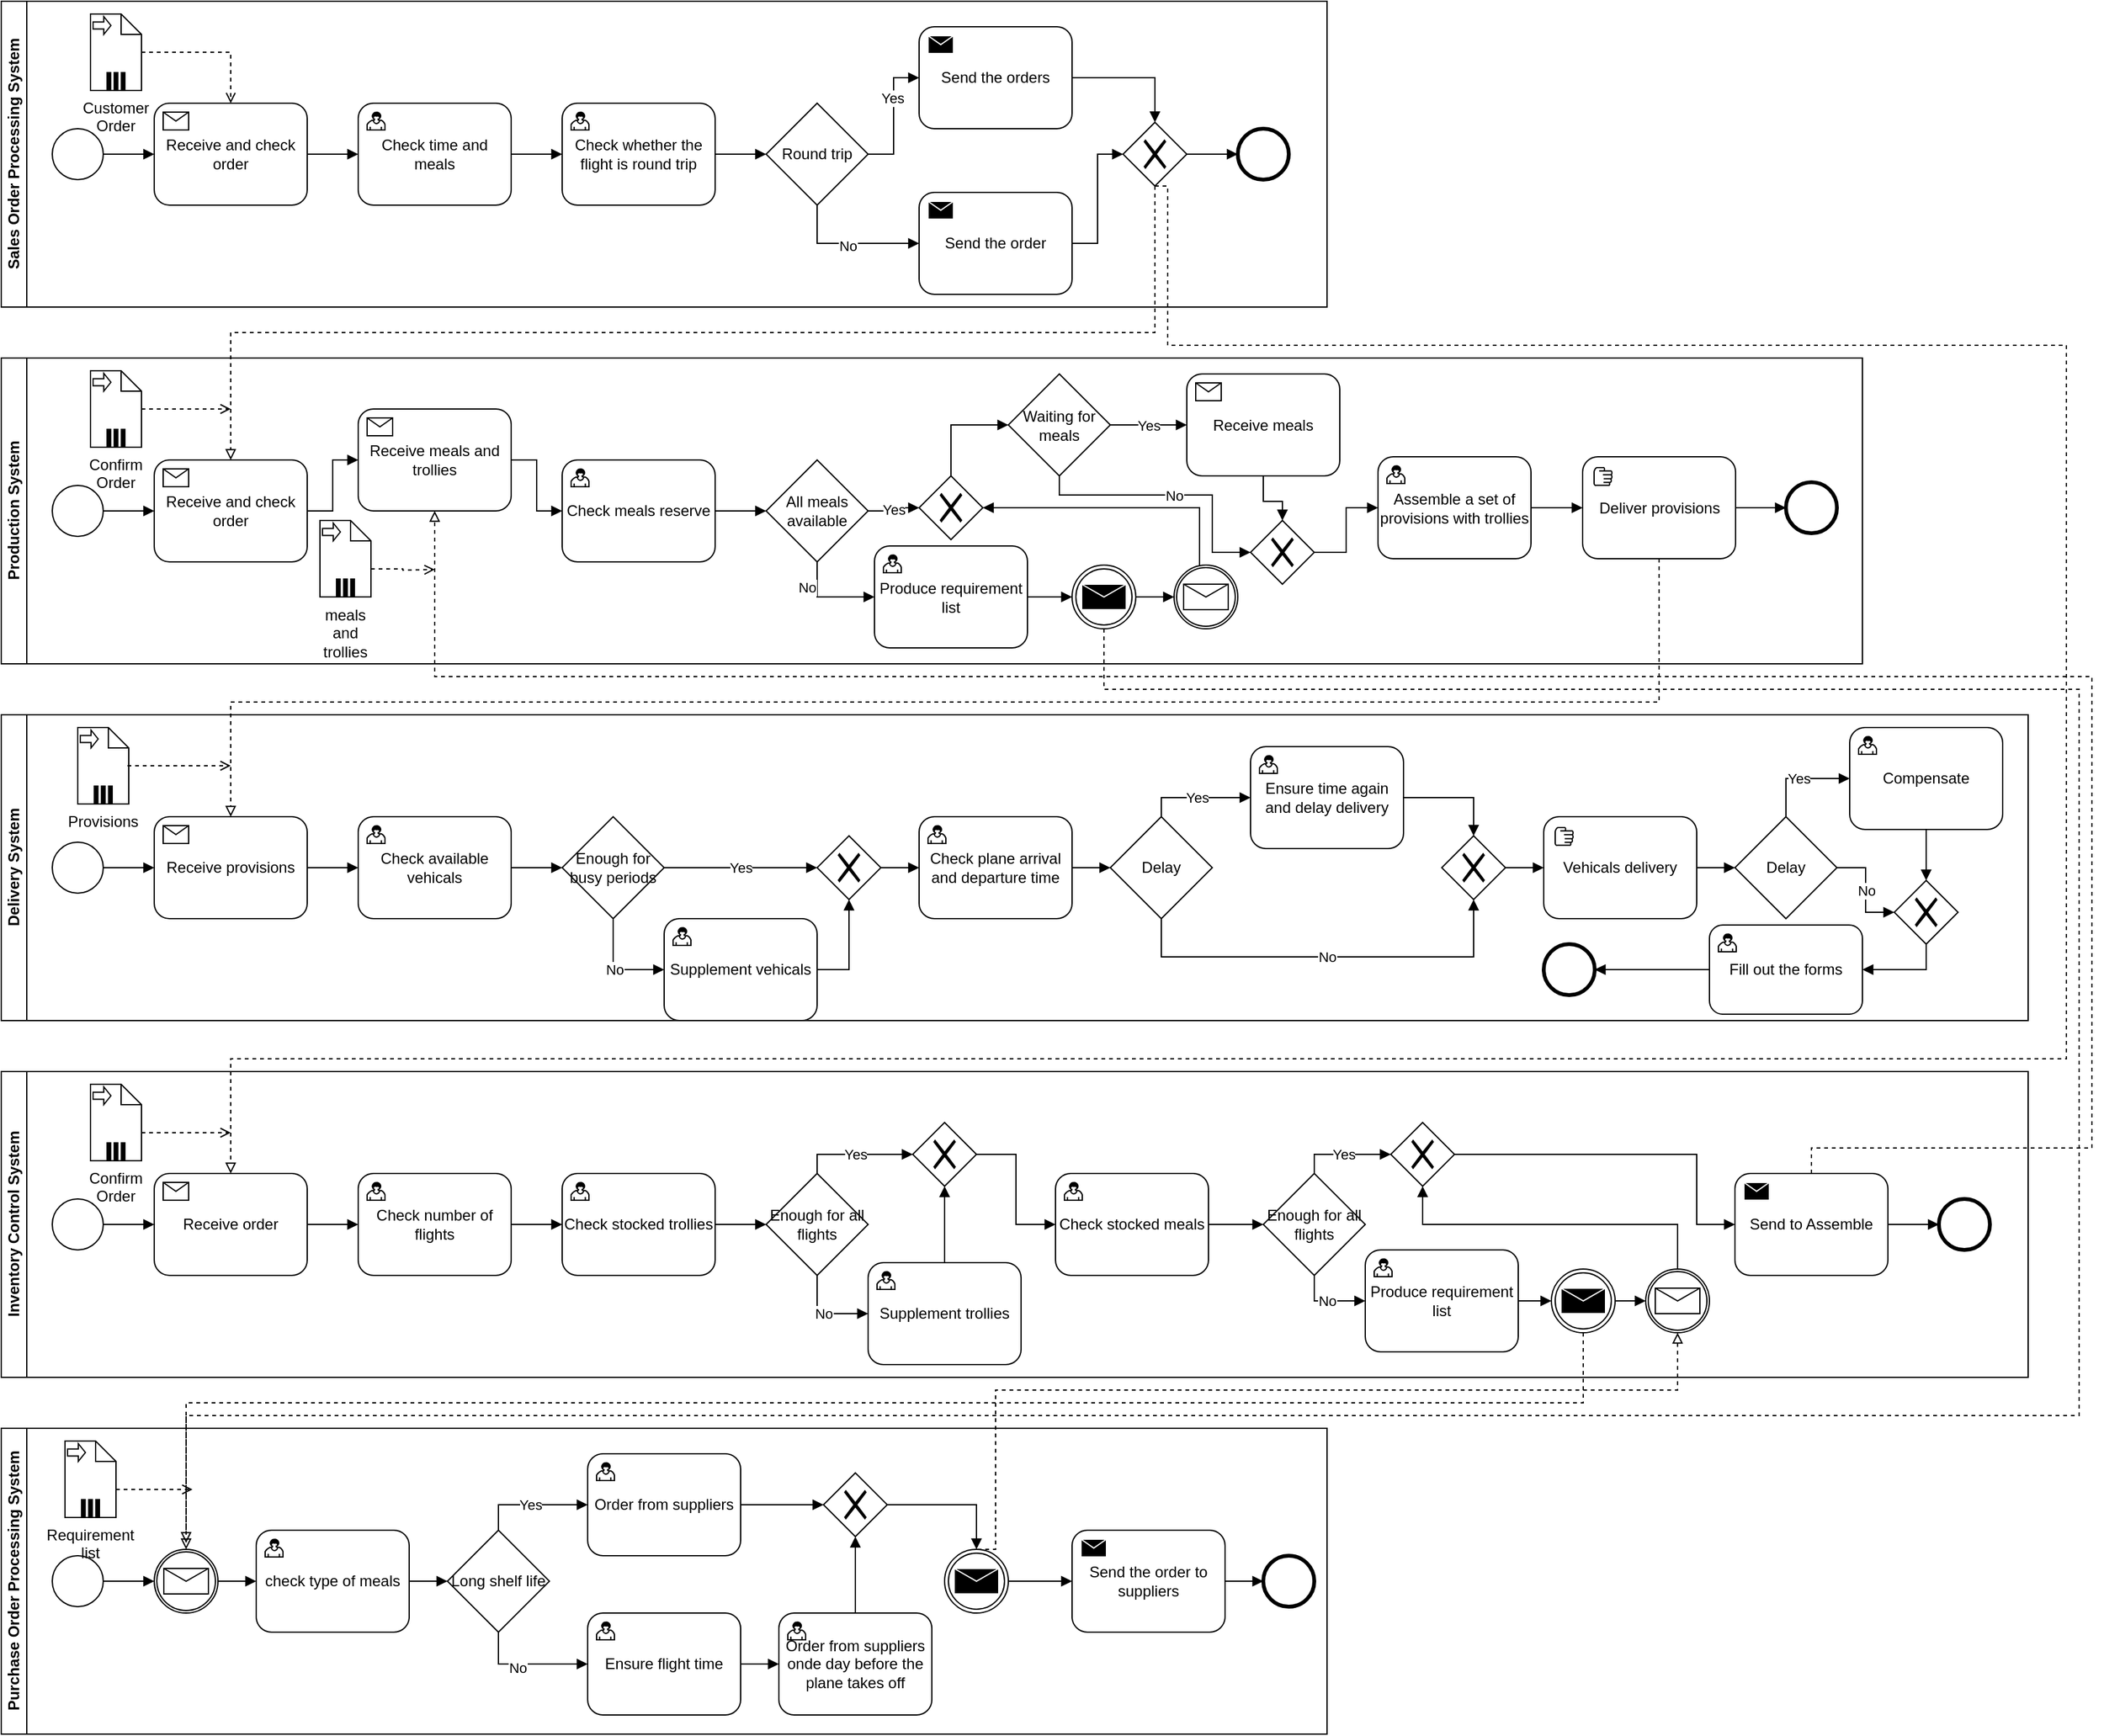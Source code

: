 <mxfile version="14.1.8" type="github">
  <diagram id="d1IVoEkeHMwieV5h-E_q" name="Page-1">
    <mxGraphModel dx="1422" dy="794" grid="1" gridSize="10" guides="1" tooltips="1" connect="1" arrows="1" fold="1" page="1" pageScale="1" pageWidth="827" pageHeight="1169" math="0" shadow="0">
      <root>
        <mxCell id="0" />
        <mxCell id="1" parent="0" />
        <mxCell id="bgpsnf7JXT-jyowEg8m5-1" value="Sales Order Processing System" style="swimlane;html=1;horizontal=0;startSize=20;fillColor=#FFFFFF;" parent="1" vertex="1">
          <mxGeometry width="1040" height="240" as="geometry" />
        </mxCell>
        <mxCell id="bgpsnf7JXT-jyowEg8m5-9" style="edgeStyle=orthogonalEdgeStyle;rounded=0;orthogonalLoop=1;jettySize=auto;html=1;endArrow=block;endFill=1;" parent="bgpsnf7JXT-jyowEg8m5-1" source="bgpsnf7JXT-jyowEg8m5-3" target="bgpsnf7JXT-jyowEg8m5-10" edge="1">
          <mxGeometry relative="1" as="geometry">
            <mxPoint x="120" y="120" as="targetPoint" />
          </mxGeometry>
        </mxCell>
        <mxCell id="bgpsnf7JXT-jyowEg8m5-3" value="" style="shape=mxgraph.bpmn.shape;html=1;verticalLabelPosition=bottom;labelBackgroundColor=#ffffff;verticalAlign=top;align=center;perimeter=ellipsePerimeter;outlineConnect=0;outline=standard;symbol=general;" parent="bgpsnf7JXT-jyowEg8m5-1" vertex="1">
          <mxGeometry x="40" y="100" width="40" height="40" as="geometry" />
        </mxCell>
        <mxCell id="bgpsnf7JXT-jyowEg8m5-8" style="edgeStyle=orthogonalEdgeStyle;orthogonalLoop=1;jettySize=auto;html=1;dashed=1;rounded=0;endArrow=open;endFill=0;" parent="bgpsnf7JXT-jyowEg8m5-1" source="bgpsnf7JXT-jyowEg8m5-5" target="bgpsnf7JXT-jyowEg8m5-10" edge="1">
          <mxGeometry relative="1" as="geometry">
            <mxPoint x="180" y="80" as="targetPoint" />
          </mxGeometry>
        </mxCell>
        <mxCell id="bgpsnf7JXT-jyowEg8m5-5" value="Customer Order" style="shape=note;whiteSpace=wrap;size=16;html=1;dropTarget=0;labelPosition=center;verticalLabelPosition=bottom;align=center;verticalAlign=top;" parent="bgpsnf7JXT-jyowEg8m5-1" vertex="1">
          <mxGeometry x="70" y="10" width="40" height="60" as="geometry" />
        </mxCell>
        <mxCell id="bgpsnf7JXT-jyowEg8m5-6" value="" style="html=1;shape=singleArrow;arrowWidth=0.4;arrowSize=0.4;outlineConnect=0;" parent="bgpsnf7JXT-jyowEg8m5-5" vertex="1">
          <mxGeometry width="14" height="14" relative="1" as="geometry">
            <mxPoint x="2" y="2" as="offset" />
          </mxGeometry>
        </mxCell>
        <mxCell id="bgpsnf7JXT-jyowEg8m5-7" value="" style="html=1;whiteSpace=wrap;shape=parallelMarker;outlineConnect=0;" parent="bgpsnf7JXT-jyowEg8m5-5" vertex="1">
          <mxGeometry x="0.5" y="1" width="14" height="14" relative="1" as="geometry">
            <mxPoint x="-7" y="-14" as="offset" />
          </mxGeometry>
        </mxCell>
        <mxCell id="tgTJE7yas-ip0-7OV_Ib-82" style="edgeStyle=orthogonalEdgeStyle;rounded=0;orthogonalLoop=1;jettySize=auto;html=1;endArrow=block;endFill=1;" parent="bgpsnf7JXT-jyowEg8m5-1" source="bgpsnf7JXT-jyowEg8m5-10" target="tgTJE7yas-ip0-7OV_Ib-80" edge="1">
          <mxGeometry relative="1" as="geometry" />
        </mxCell>
        <mxCell id="bgpsnf7JXT-jyowEg8m5-10" value="Receive and check order" style="html=1;whiteSpace=wrap;rounded=1;dropTarget=0;" parent="bgpsnf7JXT-jyowEg8m5-1" vertex="1">
          <mxGeometry x="120" y="80" width="120" height="80" as="geometry" />
        </mxCell>
        <mxCell id="bgpsnf7JXT-jyowEg8m5-11" value="" style="html=1;shape=message;outlineConnect=0;" parent="bgpsnf7JXT-jyowEg8m5-10" vertex="1">
          <mxGeometry width="20" height="14" relative="1" as="geometry">
            <mxPoint x="7" y="7" as="offset" />
          </mxGeometry>
        </mxCell>
        <mxCell id="tgTJE7yas-ip0-7OV_Ib-110" style="edgeStyle=orthogonalEdgeStyle;rounded=0;orthogonalLoop=1;jettySize=auto;html=1;endArrow=block;endFill=1;" parent="bgpsnf7JXT-jyowEg8m5-1" source="tgTJE7yas-ip0-7OV_Ib-80" target="tgTJE7yas-ip0-7OV_Ib-73" edge="1">
          <mxGeometry relative="1" as="geometry" />
        </mxCell>
        <mxCell id="tgTJE7yas-ip0-7OV_Ib-80" value="Check time and meals" style="html=1;whiteSpace=wrap;rounded=1;dropTarget=0;" parent="bgpsnf7JXT-jyowEg8m5-1" vertex="1">
          <mxGeometry x="280" y="80" width="120" height="80" as="geometry" />
        </mxCell>
        <mxCell id="tgTJE7yas-ip0-7OV_Ib-81" value="" style="html=1;shape=mxgraph.bpmn.user_task;outlineConnect=0;" parent="tgTJE7yas-ip0-7OV_Ib-80" vertex="1">
          <mxGeometry width="14" height="14" relative="1" as="geometry">
            <mxPoint x="7" y="7" as="offset" />
          </mxGeometry>
        </mxCell>
        <mxCell id="tgTJE7yas-ip0-7OV_Ib-111" style="edgeStyle=orthogonalEdgeStyle;rounded=0;orthogonalLoop=1;jettySize=auto;html=1;endArrow=block;endFill=1;" parent="bgpsnf7JXT-jyowEg8m5-1" source="tgTJE7yas-ip0-7OV_Ib-73" target="tgTJE7yas-ip0-7OV_Ib-75" edge="1">
          <mxGeometry relative="1" as="geometry" />
        </mxCell>
        <mxCell id="tgTJE7yas-ip0-7OV_Ib-73" value="Check whether the flight is round trip" style="html=1;whiteSpace=wrap;rounded=1;dropTarget=0;" parent="bgpsnf7JXT-jyowEg8m5-1" vertex="1">
          <mxGeometry x="440" y="80" width="120" height="80" as="geometry" />
        </mxCell>
        <mxCell id="tgTJE7yas-ip0-7OV_Ib-74" value="" style="html=1;shape=mxgraph.bpmn.user_task;outlineConnect=0;" parent="tgTJE7yas-ip0-7OV_Ib-73" vertex="1">
          <mxGeometry width="14" height="14" relative="1" as="geometry">
            <mxPoint x="7" y="7" as="offset" />
          </mxGeometry>
        </mxCell>
        <mxCell id="tgTJE7yas-ip0-7OV_Ib-112" style="edgeStyle=orthogonalEdgeStyle;rounded=0;orthogonalLoop=1;jettySize=auto;html=1;entryX=0;entryY=0.5;entryDx=0;entryDy=0;endArrow=block;endFill=1;" parent="bgpsnf7JXT-jyowEg8m5-1" source="tgTJE7yas-ip0-7OV_Ib-75" target="tgTJE7yas-ip0-7OV_Ib-78" edge="1">
          <mxGeometry relative="1" as="geometry" />
        </mxCell>
        <mxCell id="tgTJE7yas-ip0-7OV_Ib-113" value="Yes" style="edgeLabel;html=1;align=center;verticalAlign=middle;resizable=0;points=[];" parent="tgTJE7yas-ip0-7OV_Ib-112" vertex="1" connectable="0">
          <mxGeometry x="0.28" y="1" relative="1" as="geometry">
            <mxPoint as="offset" />
          </mxGeometry>
        </mxCell>
        <mxCell id="tgTJE7yas-ip0-7OV_Ib-114" style="edgeStyle=orthogonalEdgeStyle;rounded=0;orthogonalLoop=1;jettySize=auto;html=1;endArrow=block;endFill=1;exitX=0.5;exitY=1;exitDx=0;exitDy=0;" parent="bgpsnf7JXT-jyowEg8m5-1" source="tgTJE7yas-ip0-7OV_Ib-75" target="tgTJE7yas-ip0-7OV_Ib-23" edge="1">
          <mxGeometry relative="1" as="geometry" />
        </mxCell>
        <mxCell id="tgTJE7yas-ip0-7OV_Ib-115" value="No" style="edgeLabel;html=1;align=center;verticalAlign=middle;resizable=0;points=[];" parent="tgTJE7yas-ip0-7OV_Ib-114" vertex="1" connectable="0">
          <mxGeometry x="-0.018" y="-2" relative="1" as="geometry">
            <mxPoint as="offset" />
          </mxGeometry>
        </mxCell>
        <mxCell id="tgTJE7yas-ip0-7OV_Ib-75" value="Round trip" style="rhombus;whiteSpace=wrap;html=1;" parent="bgpsnf7JXT-jyowEg8m5-1" vertex="1">
          <mxGeometry x="600" y="80" width="80" height="80" as="geometry" />
        </mxCell>
        <mxCell id="tgTJE7yas-ip0-7OV_Ib-87" style="edgeStyle=orthogonalEdgeStyle;rounded=0;orthogonalLoop=1;jettySize=auto;html=1;entryX=0.5;entryY=0;entryDx=0;entryDy=0;endArrow=block;endFill=1;" parent="bgpsnf7JXT-jyowEg8m5-1" source="tgTJE7yas-ip0-7OV_Ib-78" target="tgTJE7yas-ip0-7OV_Ib-86" edge="1">
          <mxGeometry relative="1" as="geometry" />
        </mxCell>
        <mxCell id="tgTJE7yas-ip0-7OV_Ib-78" value="Send the orders" style="html=1;whiteSpace=wrap;rounded=1;dropTarget=0;" parent="bgpsnf7JXT-jyowEg8m5-1" vertex="1">
          <mxGeometry x="720" y="20" width="120" height="80" as="geometry" />
        </mxCell>
        <mxCell id="tgTJE7yas-ip0-7OV_Ib-79" value="" style="html=1;shape=message;outlineConnect=0;fillColor=#000000;strokeColor=#FFFFFF;" parent="tgTJE7yas-ip0-7OV_Ib-78" vertex="1">
          <mxGeometry width="20" height="14" relative="1" as="geometry">
            <mxPoint x="7" y="7" as="offset" />
          </mxGeometry>
        </mxCell>
        <mxCell id="tgTJE7yas-ip0-7OV_Ib-89" style="edgeStyle=orthogonalEdgeStyle;rounded=0;orthogonalLoop=1;jettySize=auto;html=1;entryX=0;entryY=0.5;entryDx=0;entryDy=0;endArrow=block;endFill=1;" parent="bgpsnf7JXT-jyowEg8m5-1" source="tgTJE7yas-ip0-7OV_Ib-23" target="tgTJE7yas-ip0-7OV_Ib-86" edge="1">
          <mxGeometry relative="1" as="geometry" />
        </mxCell>
        <mxCell id="tgTJE7yas-ip0-7OV_Ib-23" value="Send the order" style="html=1;whiteSpace=wrap;rounded=1;dropTarget=0;" parent="bgpsnf7JXT-jyowEg8m5-1" vertex="1">
          <mxGeometry x="720" y="150" width="120" height="80" as="geometry" />
        </mxCell>
        <mxCell id="tgTJE7yas-ip0-7OV_Ib-24" value="" style="html=1;shape=message;outlineConnect=0;fillColor=#000000;strokeColor=#FFFFFF;" parent="tgTJE7yas-ip0-7OV_Ib-23" vertex="1">
          <mxGeometry width="20" height="14" relative="1" as="geometry">
            <mxPoint x="7" y="7" as="offset" />
          </mxGeometry>
        </mxCell>
        <mxCell id="tgTJE7yas-ip0-7OV_Ib-185" style="edgeStyle=orthogonalEdgeStyle;rounded=0;orthogonalLoop=1;jettySize=auto;html=1;entryX=0;entryY=0.5;entryDx=0;entryDy=0;endArrow=block;endFill=1;" parent="bgpsnf7JXT-jyowEg8m5-1" source="tgTJE7yas-ip0-7OV_Ib-86" target="tgTJE7yas-ip0-7OV_Ib-90" edge="1">
          <mxGeometry relative="1" as="geometry" />
        </mxCell>
        <mxCell id="tgTJE7yas-ip0-7OV_Ib-86" value="" style="shape=mxgraph.bpmn.shape;html=1;verticalLabelPosition=bottom;labelBackgroundColor=#ffffff;verticalAlign=top;align=center;perimeter=rhombusPerimeter;background=gateway;outlineConnect=0;outline=none;symbol=exclusiveGw;gradientColor=none;fillColor=#FFFFFF;" parent="bgpsnf7JXT-jyowEg8m5-1" vertex="1">
          <mxGeometry x="880" y="95" width="50" height="50" as="geometry" />
        </mxCell>
        <mxCell id="tgTJE7yas-ip0-7OV_Ib-90" value="" style="shape=mxgraph.bpmn.shape;html=1;verticalLabelPosition=bottom;labelBackgroundColor=#ffffff;verticalAlign=top;align=center;perimeter=ellipsePerimeter;outlineConnect=0;outline=end;symbol=general;strokeColor=#000000;fillColor=#FFFFFF;gradientColor=none;" parent="bgpsnf7JXT-jyowEg8m5-1" vertex="1">
          <mxGeometry x="970" y="100" width="40" height="40" as="geometry" />
        </mxCell>
        <mxCell id="tgTJE7yas-ip0-7OV_Ib-49" value="Production System" style="swimlane;html=1;horizontal=0;startSize=20;fillColor=#FFFFFF;" parent="1" vertex="1">
          <mxGeometry y="280" width="1460" height="240" as="geometry" />
        </mxCell>
        <mxCell id="tgTJE7yas-ip0-7OV_Ib-97" style="edgeStyle=orthogonalEdgeStyle;rounded=0;orthogonalLoop=1;jettySize=auto;html=1;endArrow=block;endFill=1;" parent="tgTJE7yas-ip0-7OV_Ib-49" source="tgTJE7yas-ip0-7OV_Ib-92" target="tgTJE7yas-ip0-7OV_Ib-94" edge="1">
          <mxGeometry relative="1" as="geometry" />
        </mxCell>
        <mxCell id="tgTJE7yas-ip0-7OV_Ib-92" value="" style="shape=mxgraph.bpmn.shape;html=1;verticalLabelPosition=bottom;labelBackgroundColor=#ffffff;verticalAlign=top;align=center;perimeter=ellipsePerimeter;outlineConnect=0;outline=standard;symbol=general;" parent="tgTJE7yas-ip0-7OV_Ib-49" vertex="1">
          <mxGeometry x="40" y="100" width="40" height="40" as="geometry" />
        </mxCell>
        <mxCell id="tgTJE7yas-ip0-7OV_Ib-176" style="edgeStyle=orthogonalEdgeStyle;rounded=0;orthogonalLoop=1;jettySize=auto;html=1;endArrow=block;endFill=1;" parent="tgTJE7yas-ip0-7OV_Ib-49" source="tgTJE7yas-ip0-7OV_Ib-94" target="tgTJE7yas-ip0-7OV_Ib-174" edge="1">
          <mxGeometry relative="1" as="geometry" />
        </mxCell>
        <mxCell id="tgTJE7yas-ip0-7OV_Ib-94" value="Receive and check order" style="html=1;whiteSpace=wrap;rounded=1;dropTarget=0;" parent="tgTJE7yas-ip0-7OV_Ib-49" vertex="1">
          <mxGeometry x="120" y="80" width="120" height="80" as="geometry" />
        </mxCell>
        <mxCell id="tgTJE7yas-ip0-7OV_Ib-95" value="" style="html=1;shape=message;outlineConnect=0;" parent="tgTJE7yas-ip0-7OV_Ib-94" vertex="1">
          <mxGeometry width="20" height="14" relative="1" as="geometry">
            <mxPoint x="7" y="7" as="offset" />
          </mxGeometry>
        </mxCell>
        <mxCell id="tgTJE7yas-ip0-7OV_Ib-99" value="Confirm&lt;br&gt;Order" style="shape=note;whiteSpace=wrap;size=16;html=1;dropTarget=0;labelPosition=center;verticalLabelPosition=bottom;align=center;verticalAlign=top;" parent="tgTJE7yas-ip0-7OV_Ib-49" vertex="1">
          <mxGeometry x="70" y="10" width="40" height="60" as="geometry" />
        </mxCell>
        <mxCell id="tgTJE7yas-ip0-7OV_Ib-100" value="" style="html=1;shape=singleArrow;arrowWidth=0.4;arrowSize=0.4;outlineConnect=0;fillColor=#FFFFFF;" parent="tgTJE7yas-ip0-7OV_Ib-99" vertex="1">
          <mxGeometry width="14" height="14" relative="1" as="geometry">
            <mxPoint x="2" y="2" as="offset" />
          </mxGeometry>
        </mxCell>
        <mxCell id="tgTJE7yas-ip0-7OV_Ib-101" value="" style="html=1;whiteSpace=wrap;shape=parallelMarker;outlineConnect=0;" parent="tgTJE7yas-ip0-7OV_Ib-99" vertex="1">
          <mxGeometry x="0.5" y="1" width="14" height="14" relative="1" as="geometry">
            <mxPoint x="-7" y="-14" as="offset" />
          </mxGeometry>
        </mxCell>
        <mxCell id="tgTJE7yas-ip0-7OV_Ib-117" style="edgeStyle=orthogonalEdgeStyle;rounded=0;orthogonalLoop=1;jettySize=auto;html=1;endArrow=block;endFill=1;" parent="tgTJE7yas-ip0-7OV_Ib-49" source="tgTJE7yas-ip0-7OV_Ib-106" target="tgTJE7yas-ip0-7OV_Ib-116" edge="1">
          <mxGeometry relative="1" as="geometry" />
        </mxCell>
        <mxCell id="tgTJE7yas-ip0-7OV_Ib-106" value="Check meals reserve" style="html=1;whiteSpace=wrap;rounded=1;dropTarget=0;strokeColor=#000000;gradientColor=none;fillColor=#FFFFFF;" parent="tgTJE7yas-ip0-7OV_Ib-49" vertex="1">
          <mxGeometry x="440" y="80" width="120" height="80" as="geometry" />
        </mxCell>
        <mxCell id="tgTJE7yas-ip0-7OV_Ib-107" value="" style="html=1;shape=mxgraph.bpmn.user_task;outlineConnect=0;" parent="tgTJE7yas-ip0-7OV_Ib-106" vertex="1">
          <mxGeometry width="14" height="14" relative="1" as="geometry">
            <mxPoint x="7" y="7" as="offset" />
          </mxGeometry>
        </mxCell>
        <mxCell id="tgTJE7yas-ip0-7OV_Ib-123" style="edgeStyle=orthogonalEdgeStyle;rounded=0;orthogonalLoop=1;jettySize=auto;html=1;endArrow=block;endFill=1;exitX=0.5;exitY=1;exitDx=0;exitDy=0;" parent="tgTJE7yas-ip0-7OV_Ib-49" source="tgTJE7yas-ip0-7OV_Ib-116" target="tgTJE7yas-ip0-7OV_Ib-120" edge="1">
          <mxGeometry relative="1" as="geometry" />
        </mxCell>
        <mxCell id="tgTJE7yas-ip0-7OV_Ib-124" value="No" style="edgeLabel;html=1;align=center;verticalAlign=middle;resizable=0;points=[];" parent="tgTJE7yas-ip0-7OV_Ib-123" vertex="1" connectable="0">
          <mxGeometry x="-0.333" y="-4" relative="1" as="geometry">
            <mxPoint x="-4" y="-4" as="offset" />
          </mxGeometry>
        </mxCell>
        <mxCell id="tgTJE7yas-ip0-7OV_Ib-126" value="Yes" style="edgeStyle=orthogonalEdgeStyle;rounded=0;orthogonalLoop=1;jettySize=auto;html=1;entryX=0;entryY=0.5;entryDx=0;entryDy=0;endArrow=block;endFill=1;" parent="tgTJE7yas-ip0-7OV_Ib-49" source="tgTJE7yas-ip0-7OV_Ib-116" target="tgTJE7yas-ip0-7OV_Ib-125" edge="1">
          <mxGeometry relative="1" as="geometry" />
        </mxCell>
        <mxCell id="tgTJE7yas-ip0-7OV_Ib-116" value="All meals available" style="rhombus;whiteSpace=wrap;html=1;" parent="tgTJE7yas-ip0-7OV_Ib-49" vertex="1">
          <mxGeometry x="600" y="80" width="80" height="80" as="geometry" />
        </mxCell>
        <mxCell id="tgTJE7yas-ip0-7OV_Ib-128" style="edgeStyle=orthogonalEdgeStyle;rounded=0;orthogonalLoop=1;jettySize=auto;html=1;entryX=0;entryY=0.5;entryDx=0;entryDy=0;endArrow=block;endFill=1;" parent="tgTJE7yas-ip0-7OV_Ib-49" source="tgTJE7yas-ip0-7OV_Ib-120" target="tgTJE7yas-ip0-7OV_Ib-127" edge="1">
          <mxGeometry relative="1" as="geometry" />
        </mxCell>
        <mxCell id="tgTJE7yas-ip0-7OV_Ib-120" value="Produce requirement list" style="html=1;whiteSpace=wrap;rounded=1;dropTarget=0;" parent="tgTJE7yas-ip0-7OV_Ib-49" vertex="1">
          <mxGeometry x="685" y="147.5" width="120" height="80" as="geometry" />
        </mxCell>
        <mxCell id="tgTJE7yas-ip0-7OV_Ib-121" value="" style="html=1;shape=mxgraph.bpmn.user_task;outlineConnect=0;" parent="tgTJE7yas-ip0-7OV_Ib-120" vertex="1">
          <mxGeometry width="14" height="14" relative="1" as="geometry">
            <mxPoint x="7" y="7" as="offset" />
          </mxGeometry>
        </mxCell>
        <mxCell id="tgTJE7yas-ip0-7OV_Ib-161" style="edgeStyle=orthogonalEdgeStyle;rounded=0;orthogonalLoop=1;jettySize=auto;html=1;endArrow=block;endFill=1;exitX=0.5;exitY=0;exitDx=0;exitDy=0;" parent="tgTJE7yas-ip0-7OV_Ib-49" source="tgTJE7yas-ip0-7OV_Ib-125" target="tgTJE7yas-ip0-7OV_Ib-160" edge="1">
          <mxGeometry relative="1" as="geometry" />
        </mxCell>
        <mxCell id="tgTJE7yas-ip0-7OV_Ib-125" value="" style="shape=mxgraph.bpmn.shape;html=1;verticalLabelPosition=bottom;labelBackgroundColor=#ffffff;verticalAlign=top;align=center;perimeter=rhombusPerimeter;background=gateway;outlineConnect=0;outline=none;symbol=exclusiveGw;gradientColor=none;fillColor=#FFFFFF;" parent="tgTJE7yas-ip0-7OV_Ib-49" vertex="1">
          <mxGeometry x="720" y="92.5" width="50" height="50" as="geometry" />
        </mxCell>
        <mxCell id="tgTJE7yas-ip0-7OV_Ib-155" style="edgeStyle=orthogonalEdgeStyle;rounded=0;orthogonalLoop=1;jettySize=auto;html=1;entryX=0;entryY=0.5;entryDx=0;entryDy=0;endArrow=block;endFill=1;" parent="tgTJE7yas-ip0-7OV_Ib-49" source="tgTJE7yas-ip0-7OV_Ib-127" target="tgTJE7yas-ip0-7OV_Ib-154" edge="1">
          <mxGeometry relative="1" as="geometry" />
        </mxCell>
        <mxCell id="tgTJE7yas-ip0-7OV_Ib-127" value="" style="shape=mxgraph.bpmn.shape;html=1;verticalLabelPosition=bottom;labelBackgroundColor=#ffffff;verticalAlign=top;align=center;perimeter=ellipsePerimeter;outlineConnect=0;outline=throwing;symbol=message;strokeColor=#000000;fillColor=#FFFFFF;gradientColor=none;" parent="tgTJE7yas-ip0-7OV_Ib-49" vertex="1">
          <mxGeometry x="840" y="162.5" width="50" height="50" as="geometry" />
        </mxCell>
        <mxCell id="tgTJE7yas-ip0-7OV_Ib-156" style="edgeStyle=orthogonalEdgeStyle;rounded=0;orthogonalLoop=1;jettySize=auto;html=1;entryX=1;entryY=0.5;entryDx=0;entryDy=0;endArrow=block;endFill=1;" parent="tgTJE7yas-ip0-7OV_Ib-49" source="tgTJE7yas-ip0-7OV_Ib-154" target="tgTJE7yas-ip0-7OV_Ib-125" edge="1">
          <mxGeometry relative="1" as="geometry">
            <Array as="points">
              <mxPoint x="940" y="117.5" />
            </Array>
          </mxGeometry>
        </mxCell>
        <mxCell id="tgTJE7yas-ip0-7OV_Ib-154" value="" style="shape=mxgraph.bpmn.shape;html=1;verticalLabelPosition=bottom;labelBackgroundColor=#ffffff;verticalAlign=top;align=center;perimeter=ellipsePerimeter;outlineConnect=0;outline=catching;symbol=message;strokeColor=#000000;fillColor=#FFFFFF;gradientColor=none;" parent="tgTJE7yas-ip0-7OV_Ib-49" vertex="1">
          <mxGeometry x="920" y="162.5" width="50" height="50" as="geometry" />
        </mxCell>
        <mxCell id="tgTJE7yas-ip0-7OV_Ib-164" value="Yes" style="edgeStyle=orthogonalEdgeStyle;rounded=0;orthogonalLoop=1;jettySize=auto;html=1;endArrow=block;endFill=1;" parent="tgTJE7yas-ip0-7OV_Ib-49" source="tgTJE7yas-ip0-7OV_Ib-160" target="tgTJE7yas-ip0-7OV_Ib-162" edge="1">
          <mxGeometry relative="1" as="geometry">
            <Array as="points">
              <mxPoint x="880" y="52.5" />
              <mxPoint x="880" y="52.5" />
            </Array>
          </mxGeometry>
        </mxCell>
        <mxCell id="tgTJE7yas-ip0-7OV_Ib-171" value="No" style="edgeStyle=orthogonalEdgeStyle;rounded=0;orthogonalLoop=1;jettySize=auto;html=1;entryX=0;entryY=0.5;entryDx=0;entryDy=0;endArrow=block;endFill=1;exitX=0.5;exitY=1;exitDx=0;exitDy=0;" parent="tgTJE7yas-ip0-7OV_Ib-49" source="tgTJE7yas-ip0-7OV_Ib-160" target="tgTJE7yas-ip0-7OV_Ib-170" edge="1">
          <mxGeometry relative="1" as="geometry">
            <Array as="points">
              <mxPoint x="830" y="107.5" />
              <mxPoint x="950" y="107.5" />
              <mxPoint x="950" y="152.5" />
            </Array>
          </mxGeometry>
        </mxCell>
        <mxCell id="tgTJE7yas-ip0-7OV_Ib-160" value="Waiting for meals" style="rhombus;whiteSpace=wrap;html=1;" parent="tgTJE7yas-ip0-7OV_Ib-49" vertex="1">
          <mxGeometry x="790" y="12.5" width="80" height="80" as="geometry" />
        </mxCell>
        <mxCell id="tgTJE7yas-ip0-7OV_Ib-172" style="edgeStyle=orthogonalEdgeStyle;rounded=0;orthogonalLoop=1;jettySize=auto;html=1;entryX=0.5;entryY=0;entryDx=0;entryDy=0;endArrow=block;endFill=1;" parent="tgTJE7yas-ip0-7OV_Ib-49" source="tgTJE7yas-ip0-7OV_Ib-162" target="tgTJE7yas-ip0-7OV_Ib-170" edge="1">
          <mxGeometry relative="1" as="geometry">
            <Array as="points">
              <mxPoint x="990" y="112.5" />
              <mxPoint x="1005" y="112.5" />
            </Array>
          </mxGeometry>
        </mxCell>
        <mxCell id="tgTJE7yas-ip0-7OV_Ib-162" value="Receive meals" style="html=1;whiteSpace=wrap;rounded=1;dropTarget=0;" parent="tgTJE7yas-ip0-7OV_Ib-49" vertex="1">
          <mxGeometry x="930" y="12.5" width="120" height="80" as="geometry" />
        </mxCell>
        <mxCell id="tgTJE7yas-ip0-7OV_Ib-163" value="" style="html=1;shape=message;outlineConnect=0;" parent="tgTJE7yas-ip0-7OV_Ib-162" vertex="1">
          <mxGeometry width="20" height="14" relative="1" as="geometry">
            <mxPoint x="7" y="7" as="offset" />
          </mxGeometry>
        </mxCell>
        <mxCell id="tgTJE7yas-ip0-7OV_Ib-180" style="edgeStyle=orthogonalEdgeStyle;rounded=0;orthogonalLoop=1;jettySize=auto;html=1;entryX=0;entryY=0.5;entryDx=0;entryDy=0;endArrow=block;endFill=1;" parent="tgTJE7yas-ip0-7OV_Ib-49" source="tgTJE7yas-ip0-7OV_Ib-165" target="tgTJE7yas-ip0-7OV_Ib-178" edge="1">
          <mxGeometry relative="1" as="geometry" />
        </mxCell>
        <mxCell id="tgTJE7yas-ip0-7OV_Ib-165" value="Assemble a set of provisions with trollies" style="html=1;whiteSpace=wrap;rounded=1;dropTarget=0;strokeColor=#000000;fillColor=#FFFFFF;gradientColor=none;" parent="tgTJE7yas-ip0-7OV_Ib-49" vertex="1">
          <mxGeometry x="1080" y="77.5" width="120" height="80" as="geometry" />
        </mxCell>
        <mxCell id="tgTJE7yas-ip0-7OV_Ib-166" value="" style="html=1;shape=mxgraph.bpmn.user_task;outlineConnect=0;" parent="tgTJE7yas-ip0-7OV_Ib-165" vertex="1">
          <mxGeometry width="14" height="14" relative="1" as="geometry">
            <mxPoint x="7" y="7" as="offset" />
          </mxGeometry>
        </mxCell>
        <mxCell id="tgTJE7yas-ip0-7OV_Ib-173" style="edgeStyle=orthogonalEdgeStyle;rounded=0;orthogonalLoop=1;jettySize=auto;html=1;entryX=0;entryY=0.5;entryDx=0;entryDy=0;endArrow=block;endFill=1;" parent="tgTJE7yas-ip0-7OV_Ib-49" source="tgTJE7yas-ip0-7OV_Ib-170" target="tgTJE7yas-ip0-7OV_Ib-165" edge="1">
          <mxGeometry relative="1" as="geometry" />
        </mxCell>
        <mxCell id="tgTJE7yas-ip0-7OV_Ib-170" value="" style="shape=mxgraph.bpmn.shape;html=1;verticalLabelPosition=bottom;labelBackgroundColor=#ffffff;verticalAlign=top;align=center;perimeter=rhombusPerimeter;background=gateway;outlineConnect=0;outline=none;symbol=exclusiveGw;gradientColor=none;fillColor=#FFFFFF;" parent="tgTJE7yas-ip0-7OV_Ib-49" vertex="1">
          <mxGeometry x="980" y="127.5" width="50" height="50" as="geometry" />
        </mxCell>
        <mxCell id="tgTJE7yas-ip0-7OV_Ib-177" style="edgeStyle=orthogonalEdgeStyle;rounded=0;orthogonalLoop=1;jettySize=auto;html=1;entryX=0;entryY=0.5;entryDx=0;entryDy=0;endArrow=block;endFill=1;" parent="tgTJE7yas-ip0-7OV_Ib-49" source="tgTJE7yas-ip0-7OV_Ib-174" target="tgTJE7yas-ip0-7OV_Ib-106" edge="1">
          <mxGeometry relative="1" as="geometry" />
        </mxCell>
        <mxCell id="tgTJE7yas-ip0-7OV_Ib-174" value="Receive meals and trollies" style="html=1;whiteSpace=wrap;rounded=1;dropTarget=0;" parent="tgTJE7yas-ip0-7OV_Ib-49" vertex="1">
          <mxGeometry x="280" y="40" width="120" height="80" as="geometry" />
        </mxCell>
        <mxCell id="tgTJE7yas-ip0-7OV_Ib-175" value="" style="html=1;shape=message;outlineConnect=0;" parent="tgTJE7yas-ip0-7OV_Ib-174" vertex="1">
          <mxGeometry width="20" height="14" relative="1" as="geometry">
            <mxPoint x="7" y="7" as="offset" />
          </mxGeometry>
        </mxCell>
        <mxCell id="tgTJE7yas-ip0-7OV_Ib-183" value="" style="group" parent="tgTJE7yas-ip0-7OV_Ib-49" vertex="1" connectable="0">
          <mxGeometry x="1240.5" y="77.5" width="120" height="80" as="geometry" />
        </mxCell>
        <mxCell id="tgTJE7yas-ip0-7OV_Ib-178" value="Deliver provisions" style="html=1;whiteSpace=wrap;rounded=1;dropTarget=0;" parent="tgTJE7yas-ip0-7OV_Ib-183" vertex="1">
          <mxGeometry width="120" height="80" as="geometry" />
        </mxCell>
        <mxCell id="tgTJE7yas-ip0-7OV_Ib-182" value="" style="shape=mxgraph.bpmn.manual_task;html=1;outlineConnect=0;strokeColor=#000000;fillColor=#FFFFFF;gradientColor=none;" parent="tgTJE7yas-ip0-7OV_Ib-183" vertex="1">
          <mxGeometry x="9" y="8.5" width="14" height="14" as="geometry" />
        </mxCell>
        <mxCell id="tgTJE7yas-ip0-7OV_Ib-186" value="" style="shape=mxgraph.bpmn.shape;html=1;verticalLabelPosition=bottom;labelBackgroundColor=#ffffff;verticalAlign=top;align=center;perimeter=ellipsePerimeter;outlineConnect=0;outline=end;symbol=general;strokeColor=#000000;fillColor=#FFFFFF;gradientColor=none;" parent="tgTJE7yas-ip0-7OV_Ib-49" vertex="1">
          <mxGeometry x="1400" y="97.5" width="40" height="40" as="geometry" />
        </mxCell>
        <mxCell id="tgTJE7yas-ip0-7OV_Ib-188" style="edgeStyle=orthogonalEdgeStyle;rounded=0;orthogonalLoop=1;jettySize=auto;html=1;entryX=0;entryY=0.5;entryDx=0;entryDy=0;endArrow=block;endFill=1;" parent="tgTJE7yas-ip0-7OV_Ib-49" source="tgTJE7yas-ip0-7OV_Ib-178" target="tgTJE7yas-ip0-7OV_Ib-186" edge="1">
          <mxGeometry relative="1" as="geometry" />
        </mxCell>
        <mxCell id="Pr04LoQrq3RcuGGdKIyl-102" value="meals and trollies" style="shape=note;whiteSpace=wrap;size=16;html=1;dropTarget=0;labelPosition=center;verticalLabelPosition=bottom;align=center;verticalAlign=top;" vertex="1" parent="tgTJE7yas-ip0-7OV_Ib-49">
          <mxGeometry x="250" y="127.5" width="40" height="60" as="geometry" />
        </mxCell>
        <mxCell id="Pr04LoQrq3RcuGGdKIyl-103" value="" style="html=1;shape=singleArrow;arrowWidth=0.4;arrowSize=0.4;outlineConnect=0;fillColor=#FFFFFF;" vertex="1" parent="Pr04LoQrq3RcuGGdKIyl-102">
          <mxGeometry width="14" height="14" relative="1" as="geometry">
            <mxPoint x="2" y="2" as="offset" />
          </mxGeometry>
        </mxCell>
        <mxCell id="Pr04LoQrq3RcuGGdKIyl-104" value="" style="html=1;whiteSpace=wrap;shape=parallelMarker;outlineConnect=0;" vertex="1" parent="Pr04LoQrq3RcuGGdKIyl-102">
          <mxGeometry x="0.5" y="1" width="14" height="14" relative="1" as="geometry">
            <mxPoint x="-7" y="-14" as="offset" />
          </mxGeometry>
        </mxCell>
        <mxCell id="tgTJE7yas-ip0-7OV_Ib-98" style="edgeStyle=orthogonalEdgeStyle;rounded=0;orthogonalLoop=1;jettySize=auto;html=1;dashed=1;endArrow=block;endFill=0;exitX=0.5;exitY=1;exitDx=0;exitDy=0;" parent="1" source="tgTJE7yas-ip0-7OV_Ib-86" target="tgTJE7yas-ip0-7OV_Ib-94" edge="1">
          <mxGeometry relative="1" as="geometry">
            <Array as="points">
              <mxPoint x="905" y="260" />
              <mxPoint x="180" y="260" />
            </Array>
          </mxGeometry>
        </mxCell>
        <mxCell id="tgTJE7yas-ip0-7OV_Ib-103" style="edgeStyle=orthogonalEdgeStyle;rounded=0;orthogonalLoop=1;jettySize=auto;html=1;dashed=1;endArrow=open;endFill=0;" parent="1" source="tgTJE7yas-ip0-7OV_Ib-99" edge="1">
          <mxGeometry relative="1" as="geometry">
            <mxPoint x="180" y="320" as="targetPoint" />
          </mxGeometry>
        </mxCell>
        <mxCell id="tgTJE7yas-ip0-7OV_Ib-129" value="Delivery&amp;nbsp;System" style="swimlane;html=1;horizontal=0;startSize=20;fillColor=#FFFFFF;" parent="1" vertex="1">
          <mxGeometry y="560" width="1590" height="240" as="geometry" />
        </mxCell>
        <mxCell id="tgTJE7yas-ip0-7OV_Ib-193" style="edgeStyle=orthogonalEdgeStyle;rounded=0;orthogonalLoop=1;jettySize=auto;html=1;entryX=0;entryY=0.5;entryDx=0;entryDy=0;endArrow=block;endFill=1;" parent="tgTJE7yas-ip0-7OV_Ib-129" source="tgTJE7yas-ip0-7OV_Ib-190" target="tgTJE7yas-ip0-7OV_Ib-191" edge="1">
          <mxGeometry relative="1" as="geometry" />
        </mxCell>
        <mxCell id="tgTJE7yas-ip0-7OV_Ib-190" value="" style="shape=mxgraph.bpmn.shape;html=1;verticalLabelPosition=bottom;labelBackgroundColor=#ffffff;verticalAlign=top;align=center;perimeter=ellipsePerimeter;outlineConnect=0;outline=standard;symbol=general;" parent="tgTJE7yas-ip0-7OV_Ib-129" vertex="1">
          <mxGeometry x="40" y="100" width="40" height="40" as="geometry" />
        </mxCell>
        <mxCell id="tgTJE7yas-ip0-7OV_Ib-201" style="edgeStyle=orthogonalEdgeStyle;rounded=0;orthogonalLoop=1;jettySize=auto;html=1;endArrow=block;endFill=1;" parent="tgTJE7yas-ip0-7OV_Ib-129" source="tgTJE7yas-ip0-7OV_Ib-191" target="tgTJE7yas-ip0-7OV_Ib-199" edge="1">
          <mxGeometry relative="1" as="geometry" />
        </mxCell>
        <mxCell id="tgTJE7yas-ip0-7OV_Ib-191" value="Receive provisions" style="html=1;whiteSpace=wrap;rounded=1;dropTarget=0;" parent="tgTJE7yas-ip0-7OV_Ib-129" vertex="1">
          <mxGeometry x="120" y="80" width="120" height="80" as="geometry" />
        </mxCell>
        <mxCell id="tgTJE7yas-ip0-7OV_Ib-192" value="" style="html=1;shape=message;outlineConnect=0;" parent="tgTJE7yas-ip0-7OV_Ib-191" vertex="1">
          <mxGeometry width="20" height="14" relative="1" as="geometry">
            <mxPoint x="7" y="7" as="offset" />
          </mxGeometry>
        </mxCell>
        <mxCell id="tgTJE7yas-ip0-7OV_Ib-195" value="Provisions" style="shape=note;whiteSpace=wrap;size=16;html=1;dropTarget=0;labelPosition=center;verticalLabelPosition=bottom;align=center;verticalAlign=top;" parent="tgTJE7yas-ip0-7OV_Ib-129" vertex="1">
          <mxGeometry x="60" y="10" width="40" height="60" as="geometry" />
        </mxCell>
        <mxCell id="tgTJE7yas-ip0-7OV_Ib-196" value="" style="html=1;shape=singleArrow;arrowWidth=0.4;arrowSize=0.4;outlineConnect=0;" parent="tgTJE7yas-ip0-7OV_Ib-195" vertex="1">
          <mxGeometry width="14" height="14" relative="1" as="geometry">
            <mxPoint x="2" y="2" as="offset" />
          </mxGeometry>
        </mxCell>
        <mxCell id="tgTJE7yas-ip0-7OV_Ib-197" value="" style="html=1;whiteSpace=wrap;shape=parallelMarker;outlineConnect=0;" parent="tgTJE7yas-ip0-7OV_Ib-195" vertex="1">
          <mxGeometry x="0.5" y="1" width="14" height="14" relative="1" as="geometry">
            <mxPoint x="-7" y="-14" as="offset" />
          </mxGeometry>
        </mxCell>
        <mxCell id="tgTJE7yas-ip0-7OV_Ib-203" style="edgeStyle=orthogonalEdgeStyle;rounded=0;orthogonalLoop=1;jettySize=auto;html=1;endArrow=block;endFill=1;" parent="tgTJE7yas-ip0-7OV_Ib-129" source="tgTJE7yas-ip0-7OV_Ib-199" target="tgTJE7yas-ip0-7OV_Ib-202" edge="1">
          <mxGeometry relative="1" as="geometry" />
        </mxCell>
        <mxCell id="tgTJE7yas-ip0-7OV_Ib-199" value="Check available vehicals" style="html=1;whiteSpace=wrap;rounded=1;dropTarget=0;strokeColor=#000000;gradientColor=none;fillColor=#FFFFFF;" parent="tgTJE7yas-ip0-7OV_Ib-129" vertex="1">
          <mxGeometry x="280" y="80" width="120" height="80" as="geometry" />
        </mxCell>
        <mxCell id="tgTJE7yas-ip0-7OV_Ib-200" value="" style="html=1;shape=mxgraph.bpmn.user_task;outlineConnect=0;" parent="tgTJE7yas-ip0-7OV_Ib-199" vertex="1">
          <mxGeometry width="14" height="14" relative="1" as="geometry">
            <mxPoint x="7" y="7" as="offset" />
          </mxGeometry>
        </mxCell>
        <mxCell id="tgTJE7yas-ip0-7OV_Ib-209" style="edgeStyle=orthogonalEdgeStyle;rounded=0;orthogonalLoop=1;jettySize=auto;html=1;endArrow=block;endFill=1;exitX=0.5;exitY=1;exitDx=0;exitDy=0;entryX=0;entryY=0.5;entryDx=0;entryDy=0;" parent="tgTJE7yas-ip0-7OV_Ib-129" source="tgTJE7yas-ip0-7OV_Ib-202" target="tgTJE7yas-ip0-7OV_Ib-207" edge="1">
          <mxGeometry relative="1" as="geometry" />
        </mxCell>
        <mxCell id="tgTJE7yas-ip0-7OV_Ib-210" value="No" style="edgeLabel;html=1;align=center;verticalAlign=middle;resizable=0;points=[];" parent="tgTJE7yas-ip0-7OV_Ib-209" vertex="1" connectable="0">
          <mxGeometry x="-0.018" y="1" relative="1" as="geometry">
            <mxPoint as="offset" />
          </mxGeometry>
        </mxCell>
        <mxCell id="tgTJE7yas-ip0-7OV_Ib-211" value="Yes" style="edgeStyle=orthogonalEdgeStyle;rounded=0;orthogonalLoop=1;jettySize=auto;html=1;entryX=0;entryY=0.5;entryDx=0;entryDy=0;endArrow=block;endFill=1;" parent="tgTJE7yas-ip0-7OV_Ib-129" source="tgTJE7yas-ip0-7OV_Ib-202" target="tgTJE7yas-ip0-7OV_Ib-206" edge="1">
          <mxGeometry relative="1" as="geometry" />
        </mxCell>
        <mxCell id="tgTJE7yas-ip0-7OV_Ib-202" value="Enough for busy periods" style="rhombus;whiteSpace=wrap;html=1;" parent="tgTJE7yas-ip0-7OV_Ib-129" vertex="1">
          <mxGeometry x="440" y="80" width="80" height="80" as="geometry" />
        </mxCell>
        <mxCell id="tgTJE7yas-ip0-7OV_Ib-215" style="edgeStyle=orthogonalEdgeStyle;rounded=0;orthogonalLoop=1;jettySize=auto;html=1;entryX=0;entryY=0.5;entryDx=0;entryDy=0;endArrow=block;endFill=1;" parent="tgTJE7yas-ip0-7OV_Ib-129" source="tgTJE7yas-ip0-7OV_Ib-206" target="tgTJE7yas-ip0-7OV_Ib-213" edge="1">
          <mxGeometry relative="1" as="geometry" />
        </mxCell>
        <mxCell id="tgTJE7yas-ip0-7OV_Ib-206" value="" style="shape=mxgraph.bpmn.shape;html=1;verticalLabelPosition=bottom;labelBackgroundColor=#ffffff;verticalAlign=top;align=center;perimeter=rhombusPerimeter;background=gateway;outlineConnect=0;outline=none;symbol=exclusiveGw;gradientColor=none;fillColor=#FFFFFF;" parent="tgTJE7yas-ip0-7OV_Ib-129" vertex="1">
          <mxGeometry x="640" y="95" width="50" height="50" as="geometry" />
        </mxCell>
        <mxCell id="tgTJE7yas-ip0-7OV_Ib-212" style="edgeStyle=orthogonalEdgeStyle;rounded=0;orthogonalLoop=1;jettySize=auto;html=1;entryX=0.5;entryY=1;entryDx=0;entryDy=0;endArrow=block;endFill=1;exitX=1;exitY=0.5;exitDx=0;exitDy=0;" parent="tgTJE7yas-ip0-7OV_Ib-129" source="tgTJE7yas-ip0-7OV_Ib-207" target="tgTJE7yas-ip0-7OV_Ib-206" edge="1">
          <mxGeometry relative="1" as="geometry" />
        </mxCell>
        <mxCell id="tgTJE7yas-ip0-7OV_Ib-207" value="Supplement vehicals" style="html=1;whiteSpace=wrap;rounded=1;dropTarget=0;strokeColor=#000000;gradientColor=none;fillColor=#FFFFFF;" parent="tgTJE7yas-ip0-7OV_Ib-129" vertex="1">
          <mxGeometry x="520" y="160" width="120" height="80" as="geometry" />
        </mxCell>
        <mxCell id="tgTJE7yas-ip0-7OV_Ib-208" value="" style="html=1;shape=mxgraph.bpmn.user_task;outlineConnect=0;" parent="tgTJE7yas-ip0-7OV_Ib-207" vertex="1">
          <mxGeometry width="14" height="14" relative="1" as="geometry">
            <mxPoint x="7" y="7" as="offset" />
          </mxGeometry>
        </mxCell>
        <mxCell id="tgTJE7yas-ip0-7OV_Ib-217" style="edgeStyle=orthogonalEdgeStyle;rounded=0;orthogonalLoop=1;jettySize=auto;html=1;endArrow=block;endFill=1;" parent="tgTJE7yas-ip0-7OV_Ib-129" source="tgTJE7yas-ip0-7OV_Ib-213" target="tgTJE7yas-ip0-7OV_Ib-216" edge="1">
          <mxGeometry relative="1" as="geometry" />
        </mxCell>
        <mxCell id="tgTJE7yas-ip0-7OV_Ib-213" value="Check plane arrival and departure time" style="html=1;whiteSpace=wrap;rounded=1;dropTarget=0;strokeColor=#000000;gradientColor=none;fillColor=#FFFFFF;" parent="tgTJE7yas-ip0-7OV_Ib-129" vertex="1">
          <mxGeometry x="720" y="80" width="120" height="80" as="geometry" />
        </mxCell>
        <mxCell id="tgTJE7yas-ip0-7OV_Ib-214" value="" style="html=1;shape=mxgraph.bpmn.user_task;outlineConnect=0;" parent="tgTJE7yas-ip0-7OV_Ib-213" vertex="1">
          <mxGeometry width="14" height="14" relative="1" as="geometry">
            <mxPoint x="7" y="7" as="offset" />
          </mxGeometry>
        </mxCell>
        <mxCell id="Pr04LoQrq3RcuGGdKIyl-2" value="No" style="edgeStyle=orthogonalEdgeStyle;rounded=0;orthogonalLoop=1;jettySize=auto;html=1;entryX=0.5;entryY=1;entryDx=0;entryDy=0;endArrow=block;endFill=1;" edge="1" parent="tgTJE7yas-ip0-7OV_Ib-129" source="tgTJE7yas-ip0-7OV_Ib-216" target="Pr04LoQrq3RcuGGdKIyl-1">
          <mxGeometry relative="1" as="geometry">
            <Array as="points">
              <mxPoint x="910" y="190" />
              <mxPoint x="1155" y="190" />
            </Array>
          </mxGeometry>
        </mxCell>
        <mxCell id="Pr04LoQrq3RcuGGdKIyl-5" value="Yes" style="edgeStyle=orthogonalEdgeStyle;rounded=0;orthogonalLoop=1;jettySize=auto;html=1;entryX=0;entryY=0.5;entryDx=0;entryDy=0;endArrow=block;endFill=1;" edge="1" parent="tgTJE7yas-ip0-7OV_Ib-129" source="tgTJE7yas-ip0-7OV_Ib-216" target="Pr04LoQrq3RcuGGdKIyl-3">
          <mxGeometry relative="1" as="geometry">
            <Array as="points">
              <mxPoint x="910" y="65" />
            </Array>
          </mxGeometry>
        </mxCell>
        <mxCell id="tgTJE7yas-ip0-7OV_Ib-216" value="Delay" style="rhombus;whiteSpace=wrap;html=1;" parent="tgTJE7yas-ip0-7OV_Ib-129" vertex="1">
          <mxGeometry x="870" y="80" width="80" height="80" as="geometry" />
        </mxCell>
        <mxCell id="Pr04LoQrq3RcuGGdKIyl-12" style="edgeStyle=orthogonalEdgeStyle;rounded=0;orthogonalLoop=1;jettySize=auto;html=1;endArrow=block;endFill=1;" edge="1" parent="tgTJE7yas-ip0-7OV_Ib-129" source="Pr04LoQrq3RcuGGdKIyl-1" target="Pr04LoQrq3RcuGGdKIyl-10">
          <mxGeometry relative="1" as="geometry" />
        </mxCell>
        <mxCell id="Pr04LoQrq3RcuGGdKIyl-1" value="" style="shape=mxgraph.bpmn.shape;html=1;verticalLabelPosition=bottom;labelBackgroundColor=#ffffff;verticalAlign=top;align=center;perimeter=rhombusPerimeter;background=gateway;outlineConnect=0;outline=none;symbol=exclusiveGw;gradientColor=none;fillColor=#FFFFFF;" vertex="1" parent="tgTJE7yas-ip0-7OV_Ib-129">
          <mxGeometry x="1130" y="95" width="50" height="50" as="geometry" />
        </mxCell>
        <mxCell id="Pr04LoQrq3RcuGGdKIyl-6" style="edgeStyle=orthogonalEdgeStyle;rounded=0;orthogonalLoop=1;jettySize=auto;html=1;entryX=0.5;entryY=0;entryDx=0;entryDy=0;endArrow=block;endFill=1;" edge="1" parent="tgTJE7yas-ip0-7OV_Ib-129" source="Pr04LoQrq3RcuGGdKIyl-3" target="Pr04LoQrq3RcuGGdKIyl-1">
          <mxGeometry relative="1" as="geometry" />
        </mxCell>
        <mxCell id="Pr04LoQrq3RcuGGdKIyl-3" value="Ensure time again and delay delivery" style="html=1;whiteSpace=wrap;rounded=1;dropTarget=0;strokeColor=#000000;gradientColor=none;fillColor=#FFFFFF;" vertex="1" parent="tgTJE7yas-ip0-7OV_Ib-129">
          <mxGeometry x="980" y="25" width="120" height="80" as="geometry" />
        </mxCell>
        <mxCell id="Pr04LoQrq3RcuGGdKIyl-4" value="" style="html=1;shape=mxgraph.bpmn.user_task;outlineConnect=0;" vertex="1" parent="Pr04LoQrq3RcuGGdKIyl-3">
          <mxGeometry width="14" height="14" relative="1" as="geometry">
            <mxPoint x="7" y="7" as="offset" />
          </mxGeometry>
        </mxCell>
        <mxCell id="Pr04LoQrq3RcuGGdKIyl-9" value="" style="group" vertex="1" connectable="0" parent="tgTJE7yas-ip0-7OV_Ib-129">
          <mxGeometry x="1210" y="80" width="120" height="80" as="geometry" />
        </mxCell>
        <mxCell id="Pr04LoQrq3RcuGGdKIyl-10" value="Vehicals delivery" style="html=1;whiteSpace=wrap;rounded=1;dropTarget=0;" vertex="1" parent="Pr04LoQrq3RcuGGdKIyl-9">
          <mxGeometry width="120" height="80" as="geometry" />
        </mxCell>
        <mxCell id="Pr04LoQrq3RcuGGdKIyl-11" value="" style="shape=mxgraph.bpmn.manual_task;html=1;outlineConnect=0;strokeColor=#000000;fillColor=#FFFFFF;gradientColor=none;" vertex="1" parent="Pr04LoQrq3RcuGGdKIyl-9">
          <mxGeometry x="9" y="8.5" width="14" height="14" as="geometry" />
        </mxCell>
        <mxCell id="Pr04LoQrq3RcuGGdKIyl-17" value="Yes" style="edgeStyle=orthogonalEdgeStyle;rounded=0;orthogonalLoop=1;jettySize=auto;html=1;endArrow=block;endFill=1;" edge="1" parent="tgTJE7yas-ip0-7OV_Ib-129" source="Pr04LoQrq3RcuGGdKIyl-13" target="Pr04LoQrq3RcuGGdKIyl-15">
          <mxGeometry relative="1" as="geometry">
            <Array as="points">
              <mxPoint x="1400" y="50" />
            </Array>
          </mxGeometry>
        </mxCell>
        <mxCell id="Pr04LoQrq3RcuGGdKIyl-19" value="No" style="edgeStyle=orthogonalEdgeStyle;rounded=0;orthogonalLoop=1;jettySize=auto;html=1;endArrow=block;endFill=1;" edge="1" parent="tgTJE7yas-ip0-7OV_Ib-129" source="Pr04LoQrq3RcuGGdKIyl-13" target="Pr04LoQrq3RcuGGdKIyl-18">
          <mxGeometry relative="1" as="geometry" />
        </mxCell>
        <mxCell id="Pr04LoQrq3RcuGGdKIyl-13" value="Delay" style="rhombus;whiteSpace=wrap;html=1;" vertex="1" parent="tgTJE7yas-ip0-7OV_Ib-129">
          <mxGeometry x="1360" y="80" width="80" height="80" as="geometry" />
        </mxCell>
        <mxCell id="Pr04LoQrq3RcuGGdKIyl-14" style="edgeStyle=orthogonalEdgeStyle;rounded=0;orthogonalLoop=1;jettySize=auto;html=1;endArrow=block;endFill=1;" edge="1" parent="tgTJE7yas-ip0-7OV_Ib-129" source="Pr04LoQrq3RcuGGdKIyl-10" target="Pr04LoQrq3RcuGGdKIyl-13">
          <mxGeometry relative="1" as="geometry" />
        </mxCell>
        <mxCell id="Pr04LoQrq3RcuGGdKIyl-20" style="edgeStyle=orthogonalEdgeStyle;rounded=0;orthogonalLoop=1;jettySize=auto;html=1;endArrow=block;endFill=1;" edge="1" parent="tgTJE7yas-ip0-7OV_Ib-129" source="Pr04LoQrq3RcuGGdKIyl-15" target="Pr04LoQrq3RcuGGdKIyl-18">
          <mxGeometry relative="1" as="geometry" />
        </mxCell>
        <mxCell id="Pr04LoQrq3RcuGGdKIyl-15" value="Compensate" style="html=1;whiteSpace=wrap;rounded=1;dropTarget=0;strokeColor=#000000;gradientColor=none;fillColor=#FFFFFF;" vertex="1" parent="tgTJE7yas-ip0-7OV_Ib-129">
          <mxGeometry x="1450" y="10" width="120" height="80" as="geometry" />
        </mxCell>
        <mxCell id="Pr04LoQrq3RcuGGdKIyl-16" value="" style="html=1;shape=mxgraph.bpmn.user_task;outlineConnect=0;" vertex="1" parent="Pr04LoQrq3RcuGGdKIyl-15">
          <mxGeometry width="14" height="14" relative="1" as="geometry">
            <mxPoint x="7" y="7" as="offset" />
          </mxGeometry>
        </mxCell>
        <mxCell id="Pr04LoQrq3RcuGGdKIyl-117" style="edgeStyle=orthogonalEdgeStyle;rounded=0;orthogonalLoop=1;jettySize=auto;html=1;startArrow=none;startFill=0;endArrow=block;endFill=1;exitX=0.5;exitY=1;exitDx=0;exitDy=0;" edge="1" parent="tgTJE7yas-ip0-7OV_Ib-129" source="Pr04LoQrq3RcuGGdKIyl-18" target="Pr04LoQrq3RcuGGdKIyl-115">
          <mxGeometry relative="1" as="geometry" />
        </mxCell>
        <mxCell id="Pr04LoQrq3RcuGGdKIyl-18" value="" style="shape=mxgraph.bpmn.shape;html=1;verticalLabelPosition=bottom;labelBackgroundColor=#ffffff;verticalAlign=top;align=center;perimeter=rhombusPerimeter;background=gateway;outlineConnect=0;outline=none;symbol=exclusiveGw;gradientColor=none;fillColor=#FFFFFF;" vertex="1" parent="tgTJE7yas-ip0-7OV_Ib-129">
          <mxGeometry x="1485" y="130" width="50" height="50" as="geometry" />
        </mxCell>
        <mxCell id="Pr04LoQrq3RcuGGdKIyl-21" value="" style="shape=mxgraph.bpmn.shape;html=1;verticalLabelPosition=bottom;labelBackgroundColor=#ffffff;verticalAlign=top;align=center;perimeter=ellipsePerimeter;outlineConnect=0;outline=end;symbol=general;strokeColor=#000000;fillColor=#FFFFFF;gradientColor=none;" vertex="1" parent="tgTJE7yas-ip0-7OV_Ib-129">
          <mxGeometry x="1210" y="180" width="40" height="40" as="geometry" />
        </mxCell>
        <mxCell id="Pr04LoQrq3RcuGGdKIyl-118" style="edgeStyle=orthogonalEdgeStyle;rounded=0;orthogonalLoop=1;jettySize=auto;html=1;entryX=1;entryY=0.5;entryDx=0;entryDy=0;startArrow=none;startFill=0;endArrow=block;endFill=1;" edge="1" parent="tgTJE7yas-ip0-7OV_Ib-129" source="Pr04LoQrq3RcuGGdKIyl-115" target="Pr04LoQrq3RcuGGdKIyl-21">
          <mxGeometry relative="1" as="geometry" />
        </mxCell>
        <mxCell id="Pr04LoQrq3RcuGGdKIyl-115" value="Fill out the forms" style="html=1;whiteSpace=wrap;rounded=1;dropTarget=0;strokeColor=#000000;gradientColor=none;fillColor=#FFFFFF;" vertex="1" parent="tgTJE7yas-ip0-7OV_Ib-129">
          <mxGeometry x="1340" y="165" width="120" height="70" as="geometry" />
        </mxCell>
        <mxCell id="Pr04LoQrq3RcuGGdKIyl-116" value="" style="html=1;shape=mxgraph.bpmn.user_task;outlineConnect=0;" vertex="1" parent="Pr04LoQrq3RcuGGdKIyl-115">
          <mxGeometry width="14" height="14" relative="1" as="geometry">
            <mxPoint x="7" y="7" as="offset" />
          </mxGeometry>
        </mxCell>
        <mxCell id="tgTJE7yas-ip0-7OV_Ib-150" value="Inventory Control System" style="swimlane;html=1;horizontal=0;startSize=20;fillColor=#FFFFFF;" parent="1" vertex="1">
          <mxGeometry y="840" width="1590" height="240" as="geometry" />
        </mxCell>
        <mxCell id="Pr04LoQrq3RcuGGdKIyl-48" style="edgeStyle=orthogonalEdgeStyle;rounded=0;orthogonalLoop=1;jettySize=auto;html=1;entryX=0;entryY=0.5;entryDx=0;entryDy=0;endArrow=block;endFill=1;" edge="1" parent="tgTJE7yas-ip0-7OV_Ib-150" source="Pr04LoQrq3RcuGGdKIyl-23" target="Pr04LoQrq3RcuGGdKIyl-28">
          <mxGeometry relative="1" as="geometry" />
        </mxCell>
        <mxCell id="Pr04LoQrq3RcuGGdKIyl-23" value="" style="shape=mxgraph.bpmn.shape;html=1;verticalLabelPosition=bottom;labelBackgroundColor=#ffffff;verticalAlign=top;align=center;perimeter=ellipsePerimeter;outlineConnect=0;outline=standard;symbol=general;" vertex="1" parent="tgTJE7yas-ip0-7OV_Ib-150">
          <mxGeometry x="40" y="100" width="40" height="40" as="geometry" />
        </mxCell>
        <mxCell id="Pr04LoQrq3RcuGGdKIyl-24" value="Confirm&lt;br&gt;Order" style="shape=note;whiteSpace=wrap;size=16;html=1;dropTarget=0;labelPosition=center;verticalLabelPosition=bottom;align=center;verticalAlign=top;" vertex="1" parent="tgTJE7yas-ip0-7OV_Ib-150">
          <mxGeometry x="70" y="10" width="40" height="60" as="geometry" />
        </mxCell>
        <mxCell id="Pr04LoQrq3RcuGGdKIyl-25" value="" style="html=1;shape=singleArrow;arrowWidth=0.4;arrowSize=0.4;outlineConnect=0;fillColor=#FFFFFF;" vertex="1" parent="Pr04LoQrq3RcuGGdKIyl-24">
          <mxGeometry width="14" height="14" relative="1" as="geometry">
            <mxPoint x="2" y="2" as="offset" />
          </mxGeometry>
        </mxCell>
        <mxCell id="Pr04LoQrq3RcuGGdKIyl-26" value="" style="html=1;whiteSpace=wrap;shape=parallelMarker;outlineConnect=0;" vertex="1" parent="Pr04LoQrq3RcuGGdKIyl-24">
          <mxGeometry x="0.5" y="1" width="14" height="14" relative="1" as="geometry">
            <mxPoint x="-7" y="-14" as="offset" />
          </mxGeometry>
        </mxCell>
        <mxCell id="Pr04LoQrq3RcuGGdKIyl-36" style="edgeStyle=orthogonalEdgeStyle;rounded=0;orthogonalLoop=1;jettySize=auto;html=1;entryX=0;entryY=0.5;entryDx=0;entryDy=0;endArrow=block;endFill=1;" edge="1" parent="tgTJE7yas-ip0-7OV_Ib-150" source="Pr04LoQrq3RcuGGdKIyl-28" target="Pr04LoQrq3RcuGGdKIyl-34">
          <mxGeometry relative="1" as="geometry" />
        </mxCell>
        <mxCell id="Pr04LoQrq3RcuGGdKIyl-28" value="Receive order" style="html=1;whiteSpace=wrap;rounded=1;dropTarget=0;" vertex="1" parent="tgTJE7yas-ip0-7OV_Ib-150">
          <mxGeometry x="120" y="80" width="120" height="80" as="geometry" />
        </mxCell>
        <mxCell id="Pr04LoQrq3RcuGGdKIyl-29" value="" style="html=1;shape=message;outlineConnect=0;" vertex="1" parent="Pr04LoQrq3RcuGGdKIyl-28">
          <mxGeometry width="20" height="14" relative="1" as="geometry">
            <mxPoint x="7" y="7" as="offset" />
          </mxGeometry>
        </mxCell>
        <mxCell id="Pr04LoQrq3RcuGGdKIyl-39" style="edgeStyle=orthogonalEdgeStyle;rounded=0;orthogonalLoop=1;jettySize=auto;html=1;entryX=0;entryY=0.5;entryDx=0;entryDy=0;endArrow=block;endFill=1;" edge="1" parent="tgTJE7yas-ip0-7OV_Ib-150" source="Pr04LoQrq3RcuGGdKIyl-34" target="Pr04LoQrq3RcuGGdKIyl-37">
          <mxGeometry relative="1" as="geometry" />
        </mxCell>
        <mxCell id="Pr04LoQrq3RcuGGdKIyl-34" value="Check number of flights" style="html=1;whiteSpace=wrap;rounded=1;dropTarget=0;strokeColor=#000000;gradientColor=none;fillColor=#FFFFFF;" vertex="1" parent="tgTJE7yas-ip0-7OV_Ib-150">
          <mxGeometry x="280" y="80" width="120" height="80" as="geometry" />
        </mxCell>
        <mxCell id="Pr04LoQrq3RcuGGdKIyl-35" value="" style="html=1;shape=mxgraph.bpmn.user_task;outlineConnect=0;" vertex="1" parent="Pr04LoQrq3RcuGGdKIyl-34">
          <mxGeometry width="14" height="14" relative="1" as="geometry">
            <mxPoint x="7" y="7" as="offset" />
          </mxGeometry>
        </mxCell>
        <mxCell id="Pr04LoQrq3RcuGGdKIyl-41" style="edgeStyle=orthogonalEdgeStyle;rounded=0;orthogonalLoop=1;jettySize=auto;html=1;endArrow=block;endFill=1;" edge="1" parent="tgTJE7yas-ip0-7OV_Ib-150" source="Pr04LoQrq3RcuGGdKIyl-37" target="Pr04LoQrq3RcuGGdKIyl-40">
          <mxGeometry relative="1" as="geometry" />
        </mxCell>
        <mxCell id="Pr04LoQrq3RcuGGdKIyl-37" value="Check stocked trollies" style="html=1;whiteSpace=wrap;rounded=1;dropTarget=0;strokeColor=#000000;gradientColor=none;fillColor=#FFFFFF;" vertex="1" parent="tgTJE7yas-ip0-7OV_Ib-150">
          <mxGeometry x="440" y="80" width="120" height="80" as="geometry" />
        </mxCell>
        <mxCell id="Pr04LoQrq3RcuGGdKIyl-38" value="" style="html=1;shape=mxgraph.bpmn.user_task;outlineConnect=0;" vertex="1" parent="Pr04LoQrq3RcuGGdKIyl-37">
          <mxGeometry width="14" height="14" relative="1" as="geometry">
            <mxPoint x="7" y="7" as="offset" />
          </mxGeometry>
        </mxCell>
        <mxCell id="Pr04LoQrq3RcuGGdKIyl-43" value="Yes" style="edgeStyle=orthogonalEdgeStyle;rounded=0;orthogonalLoop=1;jettySize=auto;html=1;entryX=0;entryY=0.5;entryDx=0;entryDy=0;endArrow=block;endFill=1;" edge="1" parent="tgTJE7yas-ip0-7OV_Ib-150" source="Pr04LoQrq3RcuGGdKIyl-40" target="Pr04LoQrq3RcuGGdKIyl-42">
          <mxGeometry relative="1" as="geometry">
            <Array as="points">
              <mxPoint x="640" y="65" />
            </Array>
          </mxGeometry>
        </mxCell>
        <mxCell id="Pr04LoQrq3RcuGGdKIyl-46" value="No" style="edgeStyle=orthogonalEdgeStyle;rounded=0;orthogonalLoop=1;jettySize=auto;html=1;entryX=0;entryY=0.5;entryDx=0;entryDy=0;endArrow=block;endFill=1;" edge="1" parent="tgTJE7yas-ip0-7OV_Ib-150" source="Pr04LoQrq3RcuGGdKIyl-40" target="Pr04LoQrq3RcuGGdKIyl-44">
          <mxGeometry relative="1" as="geometry" />
        </mxCell>
        <mxCell id="Pr04LoQrq3RcuGGdKIyl-40" value="Enough for all flights" style="rhombus;whiteSpace=wrap;html=1;" vertex="1" parent="tgTJE7yas-ip0-7OV_Ib-150">
          <mxGeometry x="600" y="80" width="80" height="80" as="geometry" />
        </mxCell>
        <mxCell id="Pr04LoQrq3RcuGGdKIyl-73" style="edgeStyle=orthogonalEdgeStyle;rounded=0;orthogonalLoop=1;jettySize=auto;html=1;entryX=0;entryY=0.5;entryDx=0;entryDy=0;endArrow=block;endFill=1;" edge="1" parent="tgTJE7yas-ip0-7OV_Ib-150" source="Pr04LoQrq3RcuGGdKIyl-42" target="Pr04LoQrq3RcuGGdKIyl-71">
          <mxGeometry relative="1" as="geometry" />
        </mxCell>
        <mxCell id="Pr04LoQrq3RcuGGdKIyl-42" value="" style="shape=mxgraph.bpmn.shape;html=1;verticalLabelPosition=bottom;labelBackgroundColor=#ffffff;verticalAlign=top;align=center;perimeter=rhombusPerimeter;background=gateway;outlineConnect=0;outline=none;symbol=exclusiveGw;gradientColor=none;fillColor=#FFFFFF;" vertex="1" parent="tgTJE7yas-ip0-7OV_Ib-150">
          <mxGeometry x="715" y="40" width="50" height="50" as="geometry" />
        </mxCell>
        <mxCell id="Pr04LoQrq3RcuGGdKIyl-47" style="edgeStyle=orthogonalEdgeStyle;rounded=0;orthogonalLoop=1;jettySize=auto;html=1;entryX=0.5;entryY=1;entryDx=0;entryDy=0;endArrow=block;endFill=1;" edge="1" parent="tgTJE7yas-ip0-7OV_Ib-150" source="Pr04LoQrq3RcuGGdKIyl-44" target="Pr04LoQrq3RcuGGdKIyl-42">
          <mxGeometry relative="1" as="geometry" />
        </mxCell>
        <mxCell id="Pr04LoQrq3RcuGGdKIyl-44" value="Supplement trollies" style="html=1;whiteSpace=wrap;rounded=1;dropTarget=0;strokeColor=#000000;gradientColor=none;fillColor=#FFFFFF;" vertex="1" parent="tgTJE7yas-ip0-7OV_Ib-150">
          <mxGeometry x="680" y="150" width="120" height="80" as="geometry" />
        </mxCell>
        <mxCell id="Pr04LoQrq3RcuGGdKIyl-45" value="" style="html=1;shape=mxgraph.bpmn.user_task;outlineConnect=0;" vertex="1" parent="Pr04LoQrq3RcuGGdKIyl-44">
          <mxGeometry width="14" height="14" relative="1" as="geometry">
            <mxPoint x="7" y="7" as="offset" />
          </mxGeometry>
        </mxCell>
        <mxCell id="Pr04LoQrq3RcuGGdKIyl-75" style="edgeStyle=orthogonalEdgeStyle;rounded=0;orthogonalLoop=1;jettySize=auto;html=1;entryX=0;entryY=0.5;entryDx=0;entryDy=0;endArrow=block;endFill=1;" edge="1" parent="tgTJE7yas-ip0-7OV_Ib-150" source="Pr04LoQrq3RcuGGdKIyl-71" target="Pr04LoQrq3RcuGGdKIyl-74">
          <mxGeometry relative="1" as="geometry" />
        </mxCell>
        <mxCell id="Pr04LoQrq3RcuGGdKIyl-71" value="Check stocked meals" style="html=1;whiteSpace=wrap;rounded=1;dropTarget=0;strokeColor=#000000;gradientColor=none;fillColor=#FFFFFF;" vertex="1" parent="tgTJE7yas-ip0-7OV_Ib-150">
          <mxGeometry x="827" y="80" width="120" height="80" as="geometry" />
        </mxCell>
        <mxCell id="Pr04LoQrq3RcuGGdKIyl-72" value="" style="html=1;shape=mxgraph.bpmn.user_task;outlineConnect=0;" vertex="1" parent="Pr04LoQrq3RcuGGdKIyl-71">
          <mxGeometry width="14" height="14" relative="1" as="geometry">
            <mxPoint x="7" y="7" as="offset" />
          </mxGeometry>
        </mxCell>
        <mxCell id="Pr04LoQrq3RcuGGdKIyl-77" value="Yes" style="edgeStyle=orthogonalEdgeStyle;rounded=0;orthogonalLoop=1;jettySize=auto;html=1;entryX=0;entryY=0.5;entryDx=0;entryDy=0;endArrow=block;endFill=1;" edge="1" parent="tgTJE7yas-ip0-7OV_Ib-150" source="Pr04LoQrq3RcuGGdKIyl-74" target="Pr04LoQrq3RcuGGdKIyl-76">
          <mxGeometry relative="1" as="geometry">
            <Array as="points">
              <mxPoint x="1030" y="65" />
            </Array>
          </mxGeometry>
        </mxCell>
        <mxCell id="Pr04LoQrq3RcuGGdKIyl-84" value="No" style="edgeStyle=orthogonalEdgeStyle;rounded=0;orthogonalLoop=1;jettySize=auto;html=1;entryX=0;entryY=0.5;entryDx=0;entryDy=0;endArrow=block;endFill=1;" edge="1" parent="tgTJE7yas-ip0-7OV_Ib-150" source="Pr04LoQrq3RcuGGdKIyl-74" target="Pr04LoQrq3RcuGGdKIyl-82">
          <mxGeometry relative="1" as="geometry" />
        </mxCell>
        <mxCell id="Pr04LoQrq3RcuGGdKIyl-74" value="Enough for all flights" style="rhombus;whiteSpace=wrap;html=1;" vertex="1" parent="tgTJE7yas-ip0-7OV_Ib-150">
          <mxGeometry x="990" y="80" width="80" height="80" as="geometry" />
        </mxCell>
        <mxCell id="Pr04LoQrq3RcuGGdKIyl-93" style="edgeStyle=orthogonalEdgeStyle;rounded=0;orthogonalLoop=1;jettySize=auto;html=1;entryX=0;entryY=0.5;entryDx=0;entryDy=0;endArrow=block;endFill=1;" edge="1" parent="tgTJE7yas-ip0-7OV_Ib-150" source="Pr04LoQrq3RcuGGdKIyl-76" target="Pr04LoQrq3RcuGGdKIyl-91">
          <mxGeometry relative="1" as="geometry">
            <Array as="points">
              <mxPoint x="1330" y="65" />
              <mxPoint x="1330" y="120" />
            </Array>
          </mxGeometry>
        </mxCell>
        <mxCell id="Pr04LoQrq3RcuGGdKIyl-76" value="" style="shape=mxgraph.bpmn.shape;html=1;verticalLabelPosition=bottom;labelBackgroundColor=#ffffff;verticalAlign=top;align=center;perimeter=rhombusPerimeter;background=gateway;outlineConnect=0;outline=none;symbol=exclusiveGw;gradientColor=none;fillColor=#FFFFFF;" vertex="1" parent="tgTJE7yas-ip0-7OV_Ib-150">
          <mxGeometry x="1090" y="40" width="50" height="50" as="geometry" />
        </mxCell>
        <mxCell id="Pr04LoQrq3RcuGGdKIyl-90" style="edgeStyle=orthogonalEdgeStyle;rounded=0;orthogonalLoop=1;jettySize=auto;html=1;entryX=0;entryY=0.5;entryDx=0;entryDy=0;endArrow=block;endFill=1;" edge="1" parent="tgTJE7yas-ip0-7OV_Ib-150" source="Pr04LoQrq3RcuGGdKIyl-80" target="Pr04LoQrq3RcuGGdKIyl-88">
          <mxGeometry relative="1" as="geometry" />
        </mxCell>
        <mxCell id="Pr04LoQrq3RcuGGdKIyl-80" value="" style="shape=mxgraph.bpmn.shape;html=1;verticalLabelPosition=bottom;labelBackgroundColor=#ffffff;verticalAlign=top;align=center;perimeter=ellipsePerimeter;outlineConnect=0;outline=throwing;symbol=message;strokeColor=#000000;fillColor=#FFFFFF;gradientColor=none;" vertex="1" parent="tgTJE7yas-ip0-7OV_Ib-150">
          <mxGeometry x="1216" y="155" width="50" height="50" as="geometry" />
        </mxCell>
        <mxCell id="Pr04LoQrq3RcuGGdKIyl-85" style="edgeStyle=orthogonalEdgeStyle;rounded=0;orthogonalLoop=1;jettySize=auto;html=1;entryX=0;entryY=0.5;entryDx=0;entryDy=0;endArrow=block;endFill=1;" edge="1" parent="tgTJE7yas-ip0-7OV_Ib-150" source="Pr04LoQrq3RcuGGdKIyl-82" target="Pr04LoQrq3RcuGGdKIyl-80">
          <mxGeometry relative="1" as="geometry" />
        </mxCell>
        <mxCell id="Pr04LoQrq3RcuGGdKIyl-82" value="Produce requirement list" style="html=1;whiteSpace=wrap;rounded=1;dropTarget=0;" vertex="1" parent="tgTJE7yas-ip0-7OV_Ib-150">
          <mxGeometry x="1070" y="140" width="120" height="80" as="geometry" />
        </mxCell>
        <mxCell id="Pr04LoQrq3RcuGGdKIyl-83" value="" style="html=1;shape=mxgraph.bpmn.user_task;outlineConnect=0;" vertex="1" parent="Pr04LoQrq3RcuGGdKIyl-82">
          <mxGeometry width="14" height="14" relative="1" as="geometry">
            <mxPoint x="7" y="7" as="offset" />
          </mxGeometry>
        </mxCell>
        <mxCell id="Pr04LoQrq3RcuGGdKIyl-89" style="edgeStyle=orthogonalEdgeStyle;rounded=0;orthogonalLoop=1;jettySize=auto;html=1;endArrow=block;endFill=1;" edge="1" parent="tgTJE7yas-ip0-7OV_Ib-150" source="Pr04LoQrq3RcuGGdKIyl-88" target="Pr04LoQrq3RcuGGdKIyl-76">
          <mxGeometry relative="1" as="geometry">
            <Array as="points">
              <mxPoint x="1315" y="120" />
              <mxPoint x="1115" y="120" />
            </Array>
          </mxGeometry>
        </mxCell>
        <mxCell id="Pr04LoQrq3RcuGGdKIyl-88" value="" style="shape=mxgraph.bpmn.shape;html=1;verticalLabelPosition=bottom;labelBackgroundColor=#ffffff;verticalAlign=top;align=center;perimeter=ellipsePerimeter;outlineConnect=0;outline=catching;symbol=message;strokeColor=#000000;fillColor=#FFFFFF;gradientColor=none;" vertex="1" parent="tgTJE7yas-ip0-7OV_Ib-150">
          <mxGeometry x="1290" y="155" width="50" height="50" as="geometry" />
        </mxCell>
        <mxCell id="Pr04LoQrq3RcuGGdKIyl-106" style="edgeStyle=orthogonalEdgeStyle;rounded=0;orthogonalLoop=1;jettySize=auto;html=1;entryX=0;entryY=0.5;entryDx=0;entryDy=0;endArrow=block;endFill=1;" edge="1" parent="tgTJE7yas-ip0-7OV_Ib-150" source="Pr04LoQrq3RcuGGdKIyl-91" target="Pr04LoQrq3RcuGGdKIyl-94">
          <mxGeometry relative="1" as="geometry" />
        </mxCell>
        <mxCell id="Pr04LoQrq3RcuGGdKIyl-91" value="Send to Assemble" style="html=1;whiteSpace=wrap;rounded=1;dropTarget=0;" vertex="1" parent="tgTJE7yas-ip0-7OV_Ib-150">
          <mxGeometry x="1360" y="80" width="120" height="80" as="geometry" />
        </mxCell>
        <mxCell id="Pr04LoQrq3RcuGGdKIyl-92" value="" style="html=1;shape=message;outlineConnect=0;fillColor=#000000;strokeColor=#FFFFFF;" vertex="1" parent="Pr04LoQrq3RcuGGdKIyl-91">
          <mxGeometry width="20" height="14" relative="1" as="geometry">
            <mxPoint x="7" y="7" as="offset" />
          </mxGeometry>
        </mxCell>
        <mxCell id="Pr04LoQrq3RcuGGdKIyl-94" value="" style="shape=mxgraph.bpmn.shape;html=1;verticalLabelPosition=bottom;labelBackgroundColor=#ffffff;verticalAlign=top;align=center;perimeter=ellipsePerimeter;outlineConnect=0;outline=end;symbol=general;strokeColor=#000000;fillColor=#FFFFFF;gradientColor=none;" vertex="1" parent="tgTJE7yas-ip0-7OV_Ib-150">
          <mxGeometry x="1520" y="100" width="40" height="40" as="geometry" />
        </mxCell>
        <mxCell id="tgTJE7yas-ip0-7OV_Ib-151" value="Purchase Order Processing System" style="swimlane;html=1;horizontal=0;startSize=20;fillColor=#FFFFFF;" parent="1" vertex="1">
          <mxGeometry y="1120" width="1040" height="240" as="geometry" />
        </mxCell>
        <mxCell id="Pr04LoQrq3RcuGGdKIyl-55" style="edgeStyle=orthogonalEdgeStyle;rounded=0;orthogonalLoop=1;jettySize=auto;html=1;entryX=0;entryY=0.5;entryDx=0;entryDy=0;endArrow=block;endFill=1;" edge="1" parent="tgTJE7yas-ip0-7OV_Ib-151" source="Pr04LoQrq3RcuGGdKIyl-49" target="Pr04LoQrq3RcuGGdKIyl-50">
          <mxGeometry relative="1" as="geometry" />
        </mxCell>
        <mxCell id="Pr04LoQrq3RcuGGdKIyl-49" value="" style="shape=mxgraph.bpmn.shape;html=1;verticalLabelPosition=bottom;labelBackgroundColor=#ffffff;verticalAlign=top;align=center;perimeter=ellipsePerimeter;outlineConnect=0;outline=standard;symbol=general;" vertex="1" parent="tgTJE7yas-ip0-7OV_Ib-151">
          <mxGeometry x="40" y="100" width="40" height="40" as="geometry" />
        </mxCell>
        <mxCell id="Pr04LoQrq3RcuGGdKIyl-60" style="edgeStyle=orthogonalEdgeStyle;rounded=0;orthogonalLoop=1;jettySize=auto;html=1;entryX=0;entryY=0.5;entryDx=0;entryDy=0;endArrow=block;endFill=1;" edge="1" parent="tgTJE7yas-ip0-7OV_Ib-151" source="Pr04LoQrq3RcuGGdKIyl-50" target="Pr04LoQrq3RcuGGdKIyl-58">
          <mxGeometry relative="1" as="geometry" />
        </mxCell>
        <mxCell id="Pr04LoQrq3RcuGGdKIyl-50" value="" style="shape=mxgraph.bpmn.shape;html=1;verticalLabelPosition=bottom;labelBackgroundColor=#ffffff;verticalAlign=top;align=center;perimeter=ellipsePerimeter;outlineConnect=0;outline=catching;symbol=message;" vertex="1" parent="tgTJE7yas-ip0-7OV_Ib-151">
          <mxGeometry x="120" y="95" width="50" height="50" as="geometry" />
        </mxCell>
        <mxCell id="Pr04LoQrq3RcuGGdKIyl-51" value="Requirement list" style="shape=note;whiteSpace=wrap;size=16;html=1;dropTarget=0;labelPosition=center;verticalLabelPosition=bottom;align=center;verticalAlign=top;" vertex="1" parent="tgTJE7yas-ip0-7OV_Ib-151">
          <mxGeometry x="50" y="10" width="40" height="60" as="geometry" />
        </mxCell>
        <mxCell id="Pr04LoQrq3RcuGGdKIyl-52" value="" style="html=1;shape=singleArrow;arrowWidth=0.4;arrowSize=0.4;outlineConnect=0;fillColor=#FFFFFF;" vertex="1" parent="Pr04LoQrq3RcuGGdKIyl-51">
          <mxGeometry width="14" height="14" relative="1" as="geometry">
            <mxPoint x="2" y="2" as="offset" />
          </mxGeometry>
        </mxCell>
        <mxCell id="Pr04LoQrq3RcuGGdKIyl-53" value="" style="html=1;whiteSpace=wrap;shape=parallelMarker;outlineConnect=0;" vertex="1" parent="Pr04LoQrq3RcuGGdKIyl-51">
          <mxGeometry x="0.5" y="1" width="14" height="14" relative="1" as="geometry">
            <mxPoint x="-7" y="-14" as="offset" />
          </mxGeometry>
        </mxCell>
        <mxCell id="Pr04LoQrq3RcuGGdKIyl-62" style="edgeStyle=orthogonalEdgeStyle;rounded=0;orthogonalLoop=1;jettySize=auto;html=1;endArrow=block;endFill=1;" edge="1" parent="tgTJE7yas-ip0-7OV_Ib-151" source="Pr04LoQrq3RcuGGdKIyl-58" target="Pr04LoQrq3RcuGGdKIyl-61">
          <mxGeometry relative="1" as="geometry" />
        </mxCell>
        <mxCell id="Pr04LoQrq3RcuGGdKIyl-58" value="check type of meals" style="html=1;whiteSpace=wrap;rounded=1;dropTarget=0;strokeColor=#000000;gradientColor=none;fillColor=#FFFFFF;" vertex="1" parent="tgTJE7yas-ip0-7OV_Ib-151">
          <mxGeometry x="200" y="80" width="120" height="80" as="geometry" />
        </mxCell>
        <mxCell id="Pr04LoQrq3RcuGGdKIyl-59" value="" style="html=1;shape=mxgraph.bpmn.user_task;outlineConnect=0;" vertex="1" parent="Pr04LoQrq3RcuGGdKIyl-58">
          <mxGeometry width="14" height="14" relative="1" as="geometry">
            <mxPoint x="7" y="7" as="offset" />
          </mxGeometry>
        </mxCell>
        <mxCell id="Pr04LoQrq3RcuGGdKIyl-66" style="edgeStyle=orthogonalEdgeStyle;rounded=0;orthogonalLoop=1;jettySize=auto;html=1;entryX=0;entryY=0.5;entryDx=0;entryDy=0;endArrow=block;endFill=1;" edge="1" parent="tgTJE7yas-ip0-7OV_Ib-151" source="Pr04LoQrq3RcuGGdKIyl-61" target="Pr04LoQrq3RcuGGdKIyl-64">
          <mxGeometry relative="1" as="geometry">
            <Array as="points">
              <mxPoint x="390" y="185" />
            </Array>
          </mxGeometry>
        </mxCell>
        <mxCell id="Pr04LoQrq3RcuGGdKIyl-67" value="No" style="edgeLabel;html=1;align=center;verticalAlign=middle;resizable=0;points=[];" vertex="1" connectable="0" parent="Pr04LoQrq3RcuGGdKIyl-66">
          <mxGeometry x="-0.158" y="-3" relative="1" as="geometry">
            <mxPoint as="offset" />
          </mxGeometry>
        </mxCell>
        <mxCell id="Pr04LoQrq3RcuGGdKIyl-70" value="Yes" style="edgeStyle=orthogonalEdgeStyle;rounded=0;orthogonalLoop=1;jettySize=auto;html=1;entryX=0;entryY=0.5;entryDx=0;entryDy=0;endArrow=block;endFill=1;" edge="1" parent="tgTJE7yas-ip0-7OV_Ib-151" source="Pr04LoQrq3RcuGGdKIyl-61" target="Pr04LoQrq3RcuGGdKIyl-68">
          <mxGeometry relative="1" as="geometry">
            <Array as="points">
              <mxPoint x="390" y="60" />
            </Array>
          </mxGeometry>
        </mxCell>
        <mxCell id="Pr04LoQrq3RcuGGdKIyl-61" value="Long shelf life" style="rhombus;whiteSpace=wrap;html=1;" vertex="1" parent="tgTJE7yas-ip0-7OV_Ib-151">
          <mxGeometry x="350" y="80" width="80" height="80" as="geometry" />
        </mxCell>
        <mxCell id="Pr04LoQrq3RcuGGdKIyl-113" style="edgeStyle=orthogonalEdgeStyle;rounded=0;orthogonalLoop=1;jettySize=auto;html=1;endArrow=block;endFill=1;" edge="1" parent="tgTJE7yas-ip0-7OV_Ib-151" source="Pr04LoQrq3RcuGGdKIyl-63" target="Pr04LoQrq3RcuGGdKIyl-112">
          <mxGeometry relative="1" as="geometry" />
        </mxCell>
        <mxCell id="Pr04LoQrq3RcuGGdKIyl-63" value="" style="shape=mxgraph.bpmn.shape;html=1;verticalLabelPosition=bottom;labelBackgroundColor=#ffffff;verticalAlign=top;align=center;perimeter=rhombusPerimeter;background=gateway;outlineConnect=0;outline=none;symbol=exclusiveGw;gradientColor=none;fillColor=#FFFFFF;" vertex="1" parent="tgTJE7yas-ip0-7OV_Ib-151">
          <mxGeometry x="645" y="35" width="50" height="50" as="geometry" />
        </mxCell>
        <mxCell id="Pr04LoQrq3RcuGGdKIyl-109" style="edgeStyle=orthogonalEdgeStyle;rounded=0;orthogonalLoop=1;jettySize=auto;html=1;entryX=0;entryY=0.5;entryDx=0;entryDy=0;endArrow=block;endFill=1;" edge="1" parent="tgTJE7yas-ip0-7OV_Ib-151" source="Pr04LoQrq3RcuGGdKIyl-64" target="Pr04LoQrq3RcuGGdKIyl-107">
          <mxGeometry relative="1" as="geometry" />
        </mxCell>
        <mxCell id="Pr04LoQrq3RcuGGdKIyl-64" value="Ensure flight time" style="html=1;whiteSpace=wrap;rounded=1;dropTarget=0;strokeColor=#000000;gradientColor=none;fillColor=#FFFFFF;" vertex="1" parent="tgTJE7yas-ip0-7OV_Ib-151">
          <mxGeometry x="460" y="145" width="120" height="80" as="geometry" />
        </mxCell>
        <mxCell id="Pr04LoQrq3RcuGGdKIyl-65" value="" style="html=1;shape=mxgraph.bpmn.user_task;outlineConnect=0;" vertex="1" parent="Pr04LoQrq3RcuGGdKIyl-64">
          <mxGeometry width="14" height="14" relative="1" as="geometry">
            <mxPoint x="7" y="7" as="offset" />
          </mxGeometry>
        </mxCell>
        <mxCell id="Pr04LoQrq3RcuGGdKIyl-110" style="edgeStyle=orthogonalEdgeStyle;rounded=0;orthogonalLoop=1;jettySize=auto;html=1;entryX=0;entryY=0.5;entryDx=0;entryDy=0;endArrow=block;endFill=1;" edge="1" parent="tgTJE7yas-ip0-7OV_Ib-151" source="Pr04LoQrq3RcuGGdKIyl-68" target="Pr04LoQrq3RcuGGdKIyl-63">
          <mxGeometry relative="1" as="geometry" />
        </mxCell>
        <mxCell id="Pr04LoQrq3RcuGGdKIyl-68" value="Order from suppliers" style="html=1;whiteSpace=wrap;rounded=1;dropTarget=0;strokeColor=#000000;gradientColor=none;fillColor=#FFFFFF;" vertex="1" parent="tgTJE7yas-ip0-7OV_Ib-151">
          <mxGeometry x="460" y="20" width="120" height="80" as="geometry" />
        </mxCell>
        <mxCell id="Pr04LoQrq3RcuGGdKIyl-69" value="" style="html=1;shape=mxgraph.bpmn.user_task;outlineConnect=0;" vertex="1" parent="Pr04LoQrq3RcuGGdKIyl-68">
          <mxGeometry width="14" height="14" relative="1" as="geometry">
            <mxPoint x="7" y="7" as="offset" />
          </mxGeometry>
        </mxCell>
        <mxCell id="Pr04LoQrq3RcuGGdKIyl-111" style="edgeStyle=orthogonalEdgeStyle;rounded=0;orthogonalLoop=1;jettySize=auto;html=1;entryX=0.5;entryY=1;entryDx=0;entryDy=0;endArrow=block;endFill=1;" edge="1" parent="tgTJE7yas-ip0-7OV_Ib-151" source="Pr04LoQrq3RcuGGdKIyl-107" target="Pr04LoQrq3RcuGGdKIyl-63">
          <mxGeometry relative="1" as="geometry" />
        </mxCell>
        <mxCell id="Pr04LoQrq3RcuGGdKIyl-107" value="Order from suppliers onde day before the plane takes off" style="html=1;whiteSpace=wrap;rounded=1;dropTarget=0;strokeColor=#000000;gradientColor=none;fillColor=#FFFFFF;" vertex="1" parent="tgTJE7yas-ip0-7OV_Ib-151">
          <mxGeometry x="610" y="145" width="120" height="80" as="geometry" />
        </mxCell>
        <mxCell id="Pr04LoQrq3RcuGGdKIyl-108" value="" style="html=1;shape=mxgraph.bpmn.user_task;outlineConnect=0;" vertex="1" parent="Pr04LoQrq3RcuGGdKIyl-107">
          <mxGeometry width="14" height="14" relative="1" as="geometry">
            <mxPoint x="7" y="7" as="offset" />
          </mxGeometry>
        </mxCell>
        <mxCell id="Pr04LoQrq3RcuGGdKIyl-121" style="edgeStyle=orthogonalEdgeStyle;rounded=0;orthogonalLoop=1;jettySize=auto;html=1;startArrow=none;startFill=0;endArrow=block;endFill=1;" edge="1" parent="tgTJE7yas-ip0-7OV_Ib-151" source="Pr04LoQrq3RcuGGdKIyl-112" target="Pr04LoQrq3RcuGGdKIyl-119">
          <mxGeometry relative="1" as="geometry" />
        </mxCell>
        <mxCell id="Pr04LoQrq3RcuGGdKIyl-112" value="" style="shape=mxgraph.bpmn.shape;html=1;verticalLabelPosition=bottom;labelBackgroundColor=#ffffff;verticalAlign=top;align=center;perimeter=ellipsePerimeter;outlineConnect=0;outline=throwing;symbol=message;strokeColor=#000000;fillColor=#FFFFFF;gradientColor=none;" vertex="1" parent="tgTJE7yas-ip0-7OV_Ib-151">
          <mxGeometry x="740" y="95" width="50" height="50" as="geometry" />
        </mxCell>
        <mxCell id="Pr04LoQrq3RcuGGdKIyl-123" style="edgeStyle=orthogonalEdgeStyle;rounded=0;orthogonalLoop=1;jettySize=auto;html=1;entryX=0;entryY=0.5;entryDx=0;entryDy=0;startArrow=none;startFill=0;endArrow=block;endFill=1;" edge="1" parent="tgTJE7yas-ip0-7OV_Ib-151" source="Pr04LoQrq3RcuGGdKIyl-119" target="Pr04LoQrq3RcuGGdKIyl-122">
          <mxGeometry relative="1" as="geometry" />
        </mxCell>
        <mxCell id="Pr04LoQrq3RcuGGdKIyl-119" value="Send the order to suppliers" style="html=1;whiteSpace=wrap;rounded=1;dropTarget=0;" vertex="1" parent="tgTJE7yas-ip0-7OV_Ib-151">
          <mxGeometry x="840" y="80" width="120" height="80" as="geometry" />
        </mxCell>
        <mxCell id="Pr04LoQrq3RcuGGdKIyl-120" value="" style="html=1;shape=message;outlineConnect=0;fillColor=#000000;strokeColor=#FFFFFF;" vertex="1" parent="Pr04LoQrq3RcuGGdKIyl-119">
          <mxGeometry width="20" height="14" relative="1" as="geometry">
            <mxPoint x="7" y="7" as="offset" />
          </mxGeometry>
        </mxCell>
        <mxCell id="Pr04LoQrq3RcuGGdKIyl-122" value="" style="shape=mxgraph.bpmn.shape;html=1;verticalLabelPosition=bottom;labelBackgroundColor=#ffffff;verticalAlign=top;align=center;perimeter=ellipsePerimeter;outlineConnect=0;outline=end;symbol=general;strokeColor=#000000;fillColor=#FFFFFF;gradientColor=none;" vertex="1" parent="tgTJE7yas-ip0-7OV_Ib-151">
          <mxGeometry x="990" y="100" width="40" height="40" as="geometry" />
        </mxCell>
        <mxCell id="tgTJE7yas-ip0-7OV_Ib-153" style="edgeStyle=orthogonalEdgeStyle;rounded=0;orthogonalLoop=1;jettySize=auto;html=1;dashed=1;endArrow=block;endFill=0;exitX=0.5;exitY=1;exitDx=0;exitDy=0;entryX=0.5;entryY=0;entryDx=0;entryDy=0;" parent="1" source="tgTJE7yas-ip0-7OV_Ib-127" edge="1" target="Pr04LoQrq3RcuGGdKIyl-50">
          <mxGeometry relative="1" as="geometry">
            <mxPoint x="915" y="155" as="sourcePoint" />
            <mxPoint x="730" y="1210" as="targetPoint" />
            <Array as="points">
              <mxPoint x="865" y="540" />
              <mxPoint x="1630" y="540" />
              <mxPoint x="1630" y="1110" />
              <mxPoint x="145" y="1110" />
            </Array>
          </mxGeometry>
        </mxCell>
        <mxCell id="tgTJE7yas-ip0-7OV_Ib-194" style="edgeStyle=orthogonalEdgeStyle;rounded=0;orthogonalLoop=1;jettySize=auto;html=1;dashed=1;endArrow=block;endFill=0;exitX=0.5;exitY=1;exitDx=0;exitDy=0;entryX=0.5;entryY=0;entryDx=0;entryDy=0;" parent="1" source="tgTJE7yas-ip0-7OV_Ib-178" target="tgTJE7yas-ip0-7OV_Ib-191" edge="1">
          <mxGeometry relative="1" as="geometry">
            <mxPoint x="915" y="155" as="sourcePoint" />
            <mxPoint x="190" y="370" as="targetPoint" />
            <Array as="points">
              <mxPoint x="1301" y="550" />
              <mxPoint x="180" y="550" />
            </Array>
          </mxGeometry>
        </mxCell>
        <mxCell id="tgTJE7yas-ip0-7OV_Ib-198" style="edgeStyle=orthogonalEdgeStyle;rounded=0;orthogonalLoop=1;jettySize=auto;html=1;dashed=1;endArrow=open;endFill=0;exitX=0.975;exitY=0.5;exitDx=0;exitDy=0;exitPerimeter=0;" parent="1" source="tgTJE7yas-ip0-7OV_Ib-195" edge="1">
          <mxGeometry relative="1" as="geometry">
            <mxPoint x="180" y="600" as="targetPoint" />
            <mxPoint x="120" y="330" as="sourcePoint" />
          </mxGeometry>
        </mxCell>
        <mxCell id="Pr04LoQrq3RcuGGdKIyl-31" style="edgeStyle=orthogonalEdgeStyle;rounded=0;orthogonalLoop=1;jettySize=auto;html=1;dashed=1;endArrow=block;endFill=0;exitX=0.5;exitY=1;exitDx=0;exitDy=0;entryX=0.5;entryY=0;entryDx=0;entryDy=0;" edge="1" parent="1" source="tgTJE7yas-ip0-7OV_Ib-86" target="Pr04LoQrq3RcuGGdKIyl-28">
          <mxGeometry relative="1" as="geometry">
            <Array as="points">
              <mxPoint x="915" y="145" />
              <mxPoint x="915" y="270" />
              <mxPoint x="1620" y="270" />
              <mxPoint x="1620" y="830" />
              <mxPoint x="180" y="830" />
            </Array>
            <mxPoint x="915" y="155" as="sourcePoint" />
            <mxPoint x="190" y="370" as="targetPoint" />
          </mxGeometry>
        </mxCell>
        <mxCell id="Pr04LoQrq3RcuGGdKIyl-33" style="edgeStyle=orthogonalEdgeStyle;rounded=0;orthogonalLoop=1;jettySize=auto;html=1;dashed=1;endArrow=open;endFill=0;exitX=0;exitY=0;exitDx=40;exitDy=38;exitPerimeter=0;" edge="1" parent="1" source="Pr04LoQrq3RcuGGdKIyl-24">
          <mxGeometry relative="1" as="geometry">
            <mxPoint x="180" y="888" as="targetPoint" />
            <mxPoint x="109" y="610" as="sourcePoint" />
          </mxGeometry>
        </mxCell>
        <mxCell id="Pr04LoQrq3RcuGGdKIyl-54" style="edgeStyle=orthogonalEdgeStyle;rounded=0;orthogonalLoop=1;jettySize=auto;html=1;dashed=1;endArrow=open;endFill=0;exitX=0;exitY=0;exitDx=40;exitDy=38;exitPerimeter=0;" edge="1" parent="1" source="Pr04LoQrq3RcuGGdKIyl-51">
          <mxGeometry relative="1" as="geometry">
            <mxPoint x="150" y="1168" as="targetPoint" />
            <mxPoint x="120" y="898" as="sourcePoint" />
          </mxGeometry>
        </mxCell>
        <mxCell id="Pr04LoQrq3RcuGGdKIyl-87" style="edgeStyle=orthogonalEdgeStyle;rounded=0;orthogonalLoop=1;jettySize=auto;html=1;dashed=1;endArrow=block;endFill=0;exitX=0.5;exitY=1;exitDx=0;exitDy=0;" edge="1" parent="1" source="Pr04LoQrq3RcuGGdKIyl-80">
          <mxGeometry relative="1" as="geometry">
            <mxPoint x="1310.5" y="447.5" as="sourcePoint" />
            <mxPoint x="145" y="1210" as="targetPoint" />
            <Array as="points">
              <mxPoint x="1241" y="1100" />
              <mxPoint x="145" y="1100" />
            </Array>
          </mxGeometry>
        </mxCell>
        <mxCell id="Pr04LoQrq3RcuGGdKIyl-101" style="edgeStyle=orthogonalEdgeStyle;rounded=0;orthogonalLoop=1;jettySize=auto;html=1;dashed=1;endArrow=block;endFill=0;exitX=0.5;exitY=0;exitDx=0;exitDy=0;entryX=0.5;entryY=1;entryDx=0;entryDy=0;" edge="1" parent="1" source="Pr04LoQrq3RcuGGdKIyl-91" target="tgTJE7yas-ip0-7OV_Ib-174">
          <mxGeometry relative="1" as="geometry">
            <mxPoint x="875" y="502.5" as="sourcePoint" />
            <mxPoint x="155" y="1225" as="targetPoint" />
            <Array as="points">
              <mxPoint x="1420" y="900" />
              <mxPoint x="1640" y="900" />
              <mxPoint x="1640" y="530" />
              <mxPoint x="340" y="530" />
            </Array>
          </mxGeometry>
        </mxCell>
        <mxCell id="Pr04LoQrq3RcuGGdKIyl-105" style="edgeStyle=orthogonalEdgeStyle;rounded=0;orthogonalLoop=1;jettySize=auto;html=1;dashed=1;endArrow=open;endFill=0;exitX=0;exitY=0;exitDx=40;exitDy=38;exitPerimeter=0;" edge="1" parent="1" source="Pr04LoQrq3RcuGGdKIyl-102">
          <mxGeometry relative="1" as="geometry">
            <mxPoint x="340" y="446" as="targetPoint" />
            <mxPoint x="120" y="330" as="sourcePoint" />
          </mxGeometry>
        </mxCell>
        <mxCell id="Pr04LoQrq3RcuGGdKIyl-114" style="edgeStyle=orthogonalEdgeStyle;rounded=0;orthogonalLoop=1;jettySize=auto;html=1;dashed=1;endArrow=none;endFill=0;exitX=0.5;exitY=1;exitDx=0;exitDy=0;startArrow=block;startFill=0;entryX=0.5;entryY=0;entryDx=0;entryDy=0;" edge="1" parent="1" source="Pr04LoQrq3RcuGGdKIyl-88" target="Pr04LoQrq3RcuGGdKIyl-112">
          <mxGeometry relative="1" as="geometry">
            <mxPoint x="1251" y="1055" as="sourcePoint" />
            <mxPoint x="155" y="1220" as="targetPoint" />
            <Array as="points">
              <mxPoint x="1315" y="1090" />
              <mxPoint x="780" y="1090" />
              <mxPoint x="780" y="1215" />
            </Array>
          </mxGeometry>
        </mxCell>
      </root>
    </mxGraphModel>
  </diagram>
</mxfile>

